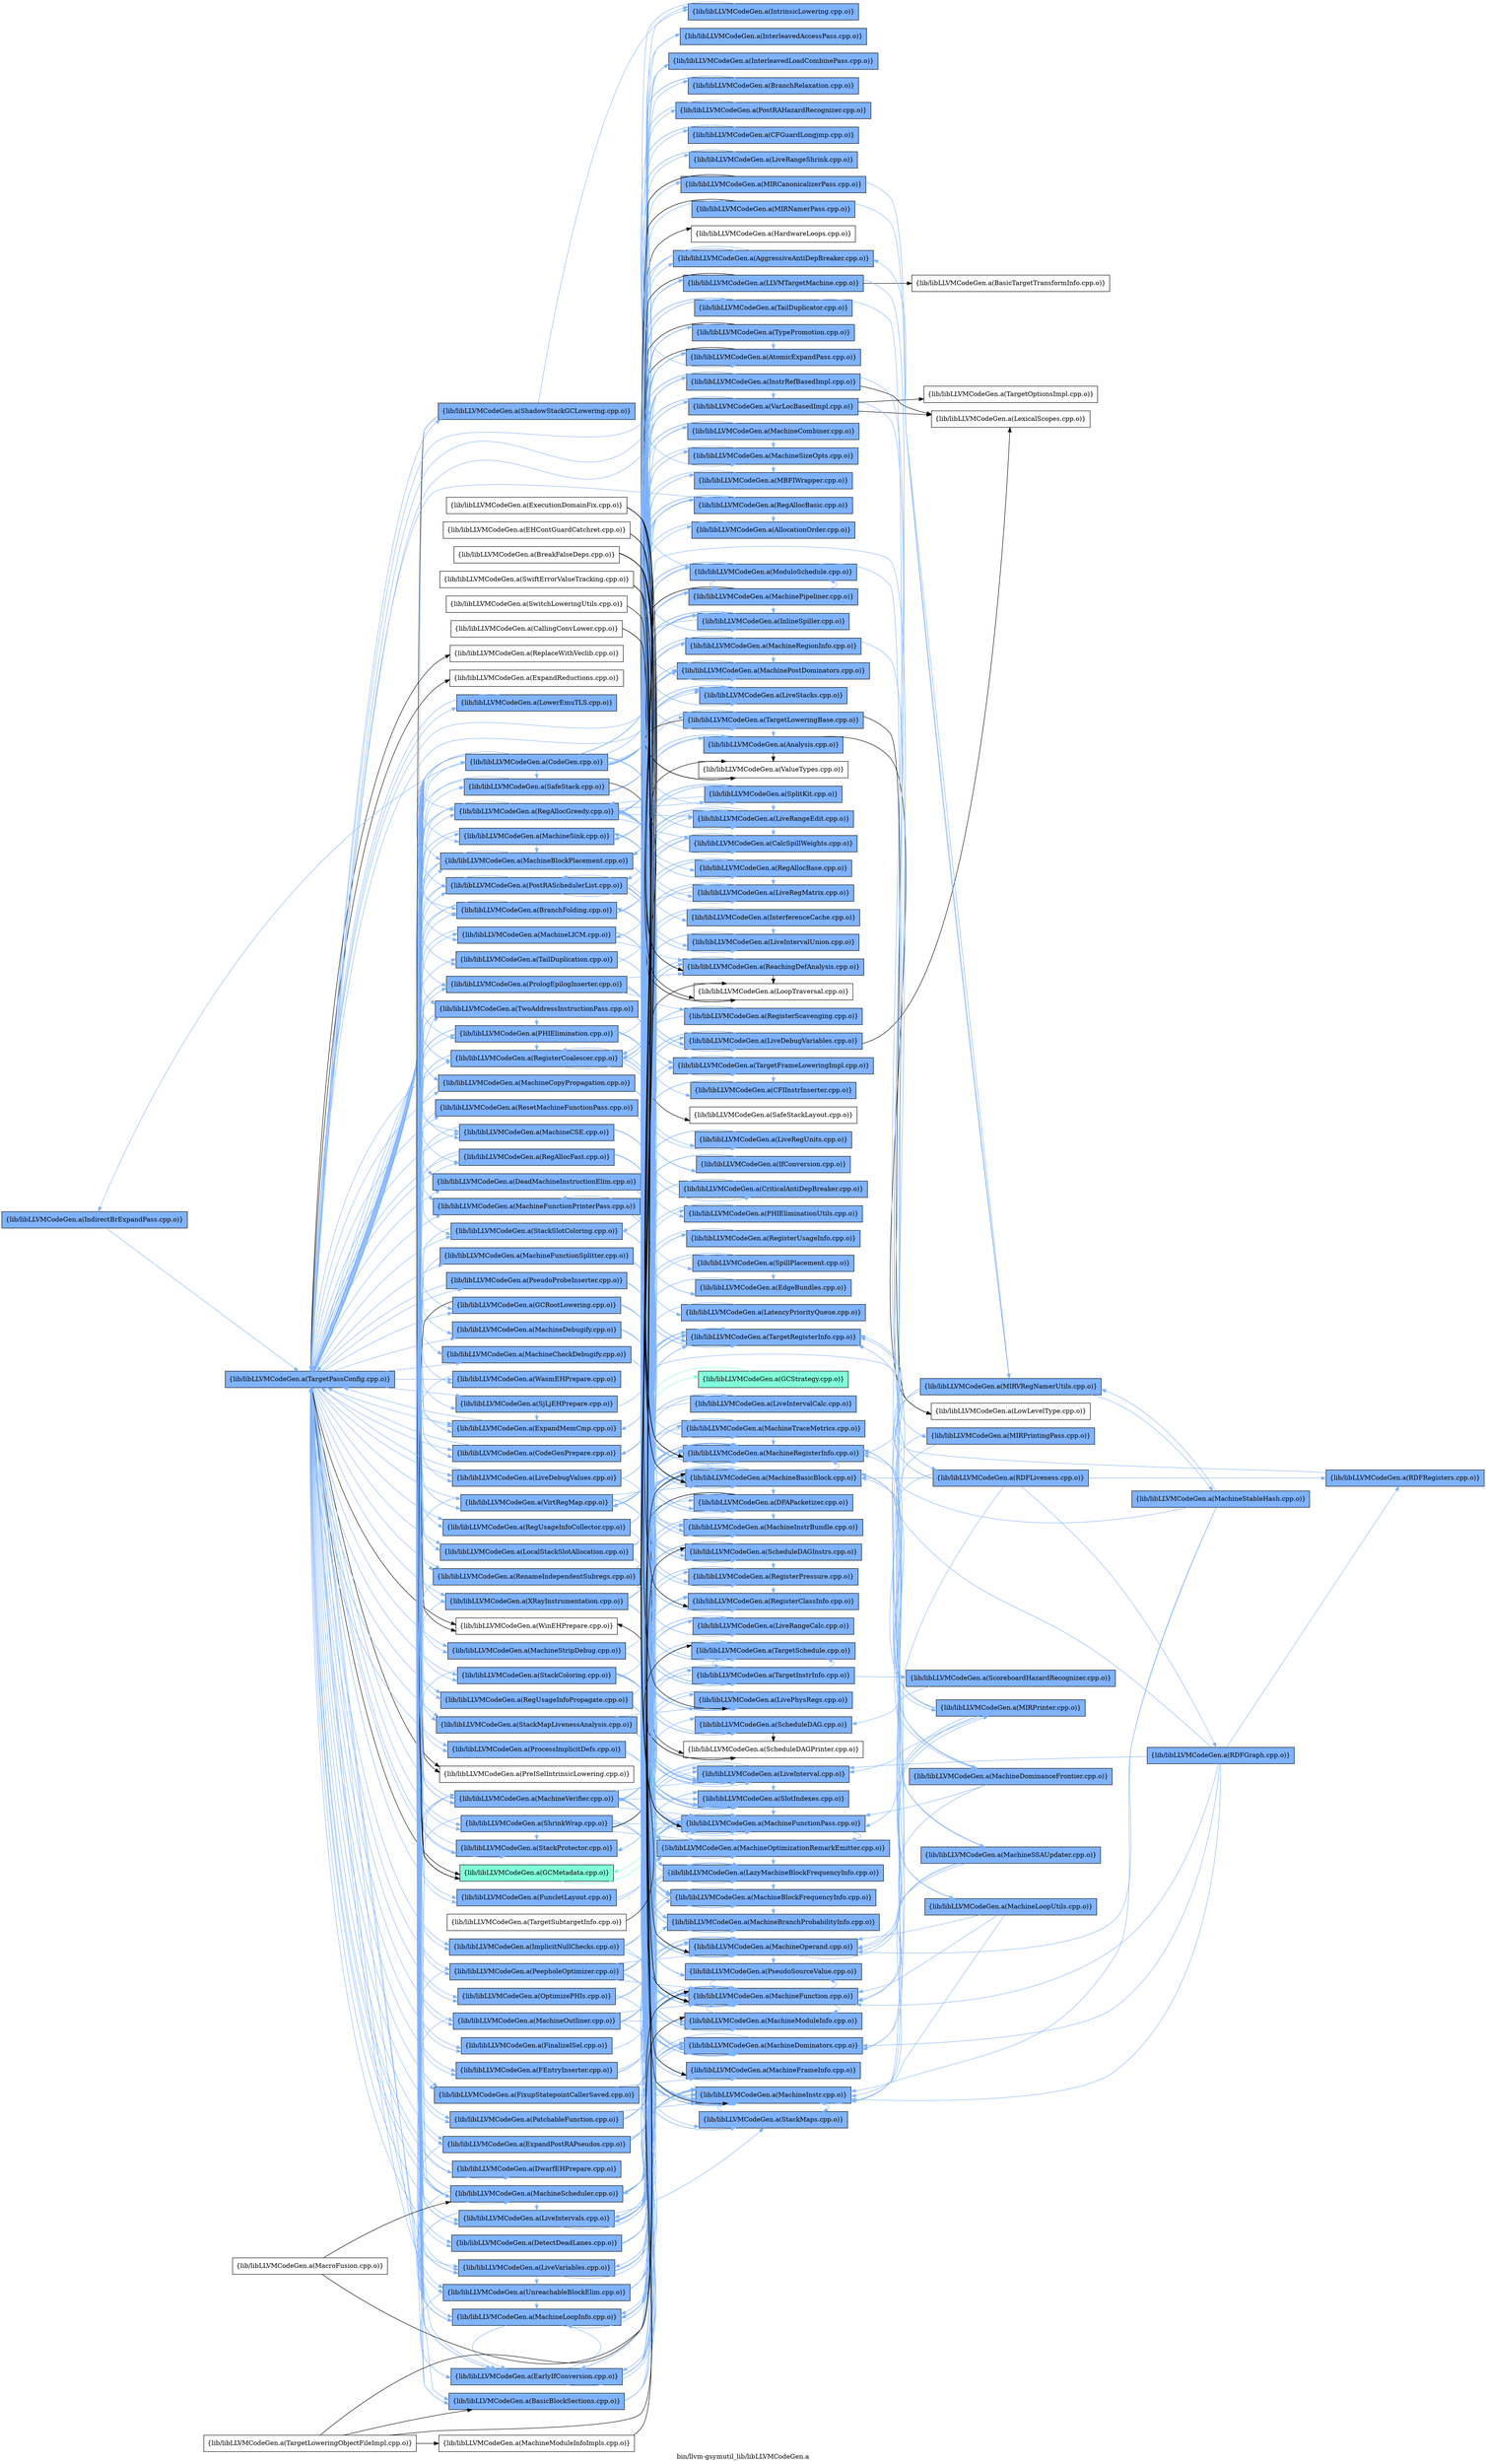 digraph "bin/llvm-gsymutil_lib/libLLVMCodeGen.a" {
	label="bin/llvm-gsymutil_lib/libLLVMCodeGen.a";
	rankdir=LR;
	{ rank=same; Node0x5635a43965c8;  }
	{ rank=same; Node0x5635a439cc98;  }
	{ rank=same; Node0x5635a439d968; Node0x5635a4390da8; Node0x5635a4393288; Node0x5635a439daa8; Node0x5635a4397478; Node0x5635a4398738; Node0x5635a43909e8; Node0x5635a43958a8; Node0x5635a438f408; Node0x5635a438d608; Node0x5635a4395a88; Node0x5635a439b398; Node0x5635a439c018; Node0x5635a439a358; Node0x5635a4391938; Node0x5635a43914d8; Node0x5635a43920b8; Node0x5635a4393d78; Node0x5635a43944f8; Node0x5635a4393558; Node0x5635a4394fe8; Node0x5635a43975b8; Node0x5635a4396ca8; Node0x5635a4398e18; Node0x5635a4399548; Node0x5635a439a448; Node0x5635a439a808; Node0x5635a4399b38; Node0x5635a439b668; Node0x5635a439adf8; Node0x5635a439af88; Node0x5635a439cf68; Node0x5635a439bed8; Node0x5635a438fbd8; Node0x5635a4390358; Node0x5635a4390e48; Node0x5635a4391168; Node0x5635a4392478; Node0x5635a4393328; Node0x5635a43949a8; Node0x5635a4391bb8; Node0x5635a438ffe8; Node0x5635a43903f8; Node0x5635a438ff98; Node0x5635a4391618; Node0x5635a4391208; Node0x5635a4393148; Node0x5635a4394228; Node0x5635a4393b48; Node0x5635a4395038; Node0x5635a43957b8; Node0x5635a43917a8; Node0x5635a4391f78; Node0x5635a43911b8; Node0x5635a4392b58; Node0x5635a4391ed8; Node0x5635a43926f8; Node0x5635a438f458; Node0x5635a438e1e8; Node0x5635a439bd98; Node0x5635a439ac18; Node0x5635a439aee8; Node0x5635a438e238; Node0x5635a438e0f8; Node0x5635a438ced8; Node0x5635a438c348; Node0x5635a438c9d8; Node0x5635a438fa48; Node0x5635a4390128;  }
	{ rank=same; Node0x5635a439dbe8; Node0x5635a439cf18; Node0x5635a439b348; Node0x5635a4397248; Node0x5635a4397978; Node0x5635a439f948; Node0x5635a43964d8; Node0x5635a4397158; Node0x5635a4398508; Node0x5635a439a6c8; Node0x5635a43973d8; Node0x5635a4396bb8; Node0x5635a4390218; Node0x5635a439e3b8; Node0x5635a4399778; Node0x5635a439a3f8; Node0x5635a4395808; Node0x5635a438fea8; Node0x5635a4395da8; Node0x5635a4395768; Node0x5635a438cac8; Node0x5635a4398468; Node0x5635a4398828; Node0x5635a43980f8; Node0x5635a439f218; Node0x5635a438bd08; Node0x5635a438d928; Node0x5635a4394458; Node0x5635a4396f78; Node0x5635a4399598; Node0x5635a4398eb8; Node0x5635a43985f8; Node0x5635a439c248; Node0x5635a43918e8; Node0x5635a4397928; Node0x5635a4393dc8; Node0x5635a438cb18; Node0x5635a439f498; Node0x5635a4390c18; Node0x5635a4392d38; Node0x5635a438f5e8; Node0x5635a4391258; Node0x5635a438c758; Node0x5635a4395858; Node0x5635a439e958; Node0x5635a439f0d8; Node0x5635a439d788; Node0x5635a4395b28; Node0x5635a4395bc8; Node0x5635a4394a98; Node0x5635a43948b8; Node0x5635a43941d8; Node0x5635a4393378; Node0x5635a4393468; Node0x5635a439eae8; Node0x5635a4392608; Node0x5635a4394638; Node0x5635a4394d68; Node0x5635a439ec28; Node0x5635a439e048; Node0x5635a43993b8; Node0x5635a4398878; Node0x5635a4391b68; Node0x5635a4392068; Node0x5635a43931e8; Node0x5635a4393eb8; Node0x5635a4393c88; Node0x5635a4392a68; Node0x5635a4393738; Node0x5635a4391438; Node0x5635a4390e98; Node0x5635a4391fc8; Node0x5635a438ef08; Node0x5635a439e1d8; Node0x5635a439ec78; Node0x5635a438d478; Node0x5635a43946d8; Node0x5635a4390498; Node0x5635a438f818; Node0x5635a4394278; Node0x5635a439e868; Node0x5635a4394c78; Node0x5635a4396c58; Node0x5635a43908f8; Node0x5635a438e4b8;  }
	{ rank=same; Node0x5635a438c618; Node0x5635a439f8f8; Node0x5635a4397388; Node0x5635a4394e58; Node0x5635a43956c8; Node0x5635a43942c8; Node0x5635a43912a8; Node0x5635a439ed18; Node0x5635a43921f8; Node0x5635a438e418; Node0x5635a43906c8; Node0x5635a439ce28;  }

	Node0x5635a43965c8 [shape=record,shape=box,group=2,style=filled,fillcolor="0.600000 0.5 1",label="{lib/libLLVMCodeGen.a(IndirectBrExpandPass.cpp.o)}"];
	Node0x5635a43965c8 -> Node0x5635a439cc98[color="0.600000 0.5 1"];
	Node0x5635a439eae8 [shape=record,shape=box,group=2,style=filled,fillcolor="0.600000 0.5 1",label="{lib/libLLVMCodeGen.a(InterleavedAccessPass.cpp.o)}"];
	Node0x5635a439eae8 -> Node0x5635a439cc98[color="0.600000 0.5 1"];
	Node0x5635a4392608 [shape=record,shape=box,group=2,style=filled,fillcolor="0.600000 0.5 1",label="{lib/libLLVMCodeGen.a(AtomicExpandPass.cpp.o)}"];
	Node0x5635a4392608 -> Node0x5635a439cc98[color="0.600000 0.5 1"];
	Node0x5635a4392608 -> Node0x5635a438d478;
	Node0x5635a43921f8 [shape=record,shape=box,group=0,label="{lib/libLLVMCodeGen.a(BasicTargetTransformInfo.cpp.o)}"];
	Node0x5635a4393878 [shape=record,shape=box,group=0,label="{lib/libLLVMCodeGen.a(BreakFalseDeps.cpp.o)}"];
	Node0x5635a4393878 -> Node0x5635a439c248;
	Node0x5635a4393878 -> Node0x5635a4397158;
	Node0x5635a4393878 -> Node0x5635a4399778;
	Node0x5635a4393878 -> Node0x5635a438c758;
	Node0x5635a4393878 -> Node0x5635a438cac8;
	Node0x5635a4394638 [shape=record,shape=box,group=2,style=filled,fillcolor="0.600000 0.5 1",label="{lib/libLLVMCodeGen.a(CFGuardLongjmp.cpp.o)}"];
	Node0x5635a4394638 -> Node0x5635a43964d8[color="0.600000 0.5 1"];
	Node0x5635a4394638 -> Node0x5635a4397158[color="0.600000 0.5 1"];
	Node0x5635a4394638 -> Node0x5635a4398508[color="0.600000 0.5 1"];
	Node0x5635a4394d68 [shape=record,shape=box,group=2,style=filled,fillcolor="0.600000 0.5 1",label="{lib/libLLVMCodeGen.a(CFIInstrInserter.cpp.o)}"];
	Node0x5635a4394d68 -> Node0x5635a4397248[color="0.600000 0.5 1"];
	Node0x5635a4394d68 -> Node0x5635a43964d8[color="0.600000 0.5 1"];
	Node0x5635a4394d68 -> Node0x5635a4397158[color="0.600000 0.5 1"];
	Node0x5635a4394d68 -> Node0x5635a4398508[color="0.600000 0.5 1"];
	Node0x5635a4390da8 [shape=record,shape=box,group=2,style=filled,fillcolor="0.600000 0.5 1",label="{lib/libLLVMCodeGen.a(EarlyIfConversion.cpp.o)}"];
	Node0x5635a4390da8 -> Node0x5635a4397248[color="0.600000 0.5 1"];
	Node0x5635a4390da8 -> Node0x5635a439e3b8[color="0.600000 0.5 1"];
	Node0x5635a4390da8 -> Node0x5635a439f948[color="0.600000 0.5 1"];
	Node0x5635a4390da8 -> Node0x5635a4397158[color="0.600000 0.5 1"];
	Node0x5635a4390da8 -> Node0x5635a4398508[color="0.600000 0.5 1"];
	Node0x5635a4390da8 -> Node0x5635a4398738[color="0.600000 0.5 1"];
	Node0x5635a4390da8 -> Node0x5635a4399778[color="0.600000 0.5 1"];
	Node0x5635a4390da8 -> Node0x5635a439a3f8[color="0.600000 0.5 1"];
	Node0x5635a4390da8 -> Node0x5635a439a6c8[color="0.600000 0.5 1"];
	Node0x5635a4390da8 -> Node0x5635a4395808[color="0.600000 0.5 1"];
	Node0x5635a4390da8 -> Node0x5635a438fea8[color="0.600000 0.5 1"];
	Node0x5635a4392158 [shape=record,shape=box,group=0,label="{lib/libLLVMCodeGen.a(EHContGuardCatchret.cpp.o)}"];
	Node0x5635a4392158 -> Node0x5635a4397248;
	Node0x5635a4392158 -> Node0x5635a4397158;
	Node0x5635a43928d8 [shape=record,shape=box,group=0,label="{lib/libLLVMCodeGen.a(ExecutionDomainFix.cpp.o)}"];
	Node0x5635a43928d8 -> Node0x5635a4396c58;
	Node0x5635a43928d8 -> Node0x5635a4397158;
	Node0x5635a43928d8 -> Node0x5635a439a6c8;
	Node0x5635a43928d8 -> Node0x5635a438c758;
	Node0x5635a439ec28 [shape=record,shape=box,group=2,style=filled,fillcolor="0.600000 0.5 1",label="{lib/libLLVMCodeGen.a(LiveRangeShrink.cpp.o)}"];
	Node0x5635a439ec28 -> Node0x5635a4397248[color="0.600000 0.5 1"];
	Node0x5635a439ec28 -> Node0x5635a4397158[color="0.600000 0.5 1"];
	Node0x5635a439ec28 -> Node0x5635a4398508[color="0.600000 0.5 1"];
	Node0x5635a439ec28 -> Node0x5635a439a6c8[color="0.600000 0.5 1"];
	Node0x5635a439e1d8 [shape=record,shape=box,group=2,style=filled,fillcolor="0.600000 0.5 1",label="{lib/libLLVMCodeGen.a(LLVMTargetMachine.cpp.o)}"];
	Node0x5635a439e1d8 -> Node0x5635a43921f8;
	Node0x5635a439e1d8 -> Node0x5635a43993b8[color="0.600000 0.5 1"];
	Node0x5635a439e1d8 -> Node0x5635a438e418[color="0.600000 0.5 1"];
	Node0x5635a439e1d8 -> Node0x5635a439ec78[color="0.600000 0.5 1"];
	Node0x5635a439e1d8 -> Node0x5635a439cc98[color="0.600000 0.5 1"];
	Node0x5635a439e1d8 -> Node0x5635a438d478;
	Node0x5635a4397248 [shape=record,shape=box,group=2,style=filled,fillcolor="0.600000 0.5 1",label="{lib/libLLVMCodeGen.a(MachineBasicBlock.cpp.o)}"];
	Node0x5635a4397248 -> Node0x5635a439d968[color="0.600000 0.5 1"];
	Node0x5635a4397248 -> Node0x5635a439dbe8[color="0.600000 0.5 1"];
	Node0x5635a4397248 -> Node0x5635a439c248[color="0.600000 0.5 1"];
	Node0x5635a4397248 -> Node0x5635a4395768[color="0.600000 0.5 1"];
	Node0x5635a4397248 -> Node0x5635a439daa8[color="0.600000 0.5 1"];
	Node0x5635a4397248 -> Node0x5635a439f948[color="0.600000 0.5 1"];
	Node0x5635a4397248 -> Node0x5635a43964d8[color="0.600000 0.5 1"];
	Node0x5635a4397248 -> Node0x5635a4397928[color="0.600000 0.5 1"];
	Node0x5635a4397248 -> Node0x5635a4398508[color="0.600000 0.5 1"];
	Node0x5635a4397248 -> Node0x5635a4398738[color="0.600000 0.5 1"];
	Node0x5635a4397248 -> Node0x5635a439a6c8[color="0.600000 0.5 1"];
	Node0x5635a4397248 -> Node0x5635a43973d8[color="0.600000 0.5 1"];
	Node0x5635a4397248 -> Node0x5635a4390218[color="0.600000 0.5 1"];
	Node0x5635a439e048 [shape=record,shape=box,group=2,style=filled,fillcolor="0.600000 0.5 1",label="{lib/libLLVMCodeGen.a(MachineCombiner.cpp.o)}"];
	Node0x5635a439e048 -> Node0x5635a439f498[color="0.600000 0.5 1"];
	Node0x5635a439e048 -> Node0x5635a4397248[color="0.600000 0.5 1"];
	Node0x5635a439e048 -> Node0x5635a439f948[color="0.600000 0.5 1"];
	Node0x5635a439e048 -> Node0x5635a43964d8[color="0.600000 0.5 1"];
	Node0x5635a439e048 -> Node0x5635a4397158[color="0.600000 0.5 1"];
	Node0x5635a439e048 -> Node0x5635a4398508[color="0.600000 0.5 1"];
	Node0x5635a439e048 -> Node0x5635a4398738[color="0.600000 0.5 1"];
	Node0x5635a439e048 -> Node0x5635a439a6c8[color="0.600000 0.5 1"];
	Node0x5635a439e048 -> Node0x5635a4393dc8[color="0.600000 0.5 1"];
	Node0x5635a439e048 -> Node0x5635a4395808[color="0.600000 0.5 1"];
	Node0x5635a439e048 -> Node0x5635a438cac8[color="0.600000 0.5 1"];
	Node0x5635a439e048 -> Node0x5635a438fea8[color="0.600000 0.5 1"];
	Node0x5635a43964d8 [shape=record,shape=box,group=2,style=filled,fillcolor="0.600000 0.5 1",label="{lib/libLLVMCodeGen.a(MachineFunction.cpp.o)}"];
	Node0x5635a43964d8 -> Node0x5635a4397248[color="0.600000 0.5 1"];
	Node0x5635a43964d8 -> Node0x5635a439f218[color="0.600000 0.5 1"];
	Node0x5635a43964d8 -> Node0x5635a4398508[color="0.600000 0.5 1"];
	Node0x5635a43964d8 -> Node0x5635a43993b8[color="0.600000 0.5 1"];
	Node0x5635a43964d8 -> Node0x5635a4399778[color="0.600000 0.5 1"];
	Node0x5635a43964d8 -> Node0x5635a439a6c8[color="0.600000 0.5 1"];
	Node0x5635a43964d8 -> Node0x5635a438f5e8[color="0.600000 0.5 1"];
	Node0x5635a43964d8 -> Node0x5635a4390218[color="0.600000 0.5 1"];
	Node0x5635a43964d8 -> Node0x5635a438c9d8;
	Node0x5635a4397158 [shape=record,shape=box,group=2,style=filled,fillcolor="0.600000 0.5 1",label="{lib/libLLVMCodeGen.a(MachineFunctionPass.cpp.o)}"];
	Node0x5635a4397158 -> Node0x5635a4397478[color="0.600000 0.5 1"];
	Node0x5635a4397158 -> Node0x5635a43993b8[color="0.600000 0.5 1"];
	Node0x5635a4397158 -> Node0x5635a439a3f8[color="0.600000 0.5 1"];
	Node0x5635a4398508 [shape=record,shape=box,group=2,style=filled,fillcolor="0.600000 0.5 1",label="{lib/libLLVMCodeGen.a(MachineInstr.cpp.o)}"];
	Node0x5635a4398508 -> Node0x5635a4397248[color="0.600000 0.5 1"];
	Node0x5635a4398508 -> Node0x5635a43964d8[color="0.600000 0.5 1"];
	Node0x5635a4398508 -> Node0x5635a4399778[color="0.600000 0.5 1"];
	Node0x5635a4398508 -> Node0x5635a439a6c8[color="0.600000 0.5 1"];
	Node0x5635a4398508 -> Node0x5635a4396bb8[color="0.600000 0.5 1"];
	Node0x5635a4398508 -> Node0x5635a4390218[color="0.600000 0.5 1"];
	Node0x5635a43909e8 [shape=record,shape=box,group=2,style=filled,fillcolor="0.600000 0.5 1",label="{lib/libLLVMCodeGen.a(MachineScheduler.cpp.o)}"];
	Node0x5635a43909e8 -> Node0x5635a439d968[color="0.600000 0.5 1"];
	Node0x5635a43909e8 -> Node0x5635a439dbe8[color="0.600000 0.5 1"];
	Node0x5635a43909e8 -> Node0x5635a4395768[color="0.600000 0.5 1"];
	Node0x5635a43909e8 -> Node0x5635a4397248[color="0.600000 0.5 1"];
	Node0x5635a43909e8 -> Node0x5635a439f948[color="0.600000 0.5 1"];
	Node0x5635a43909e8 -> Node0x5635a43964d8[color="0.600000 0.5 1"];
	Node0x5635a43909e8 -> Node0x5635a4397158[color="0.600000 0.5 1"];
	Node0x5635a43909e8 -> Node0x5635a4398508[color="0.600000 0.5 1"];
	Node0x5635a43909e8 -> Node0x5635a4398738[color="0.600000 0.5 1"];
	Node0x5635a43909e8 -> Node0x5635a43958a8[color="0.600000 0.5 1"];
	Node0x5635a43909e8 -> Node0x5635a438cac8[color="0.600000 0.5 1"];
	Node0x5635a43909e8 -> Node0x5635a4398468[color="0.600000 0.5 1"];
	Node0x5635a43909e8 -> Node0x5635a4398828[color="0.600000 0.5 1"];
	Node0x5635a43909e8 -> Node0x5635a43980f8[color="0.600000 0.5 1"];
	Node0x5635a43909e8 -> Node0x5635a43973d8[color="0.600000 0.5 1"];
	Node0x5635a43909e8 -> Node0x5635a439cc98[color="0.600000 0.5 1"];
	Node0x5635a43909e8 -> Node0x5635a438fea8[color="0.600000 0.5 1"];
	Node0x5635a438f408 [shape=record,shape=box,group=2,style=filled,fillcolor="0.600000 0.5 1",label="{lib/libLLVMCodeGen.a(PseudoProbeInserter.cpp.o)}"];
	Node0x5635a438f408 -> Node0x5635a4397248[color="0.600000 0.5 1"];
	Node0x5635a438f408 -> Node0x5635a43964d8[color="0.600000 0.5 1"];
	Node0x5635a438f408 -> Node0x5635a4397158[color="0.600000 0.5 1"];
	Node0x5635a438f408 -> Node0x5635a4398508[color="0.600000 0.5 1"];
	Node0x5635a438f408 -> Node0x5635a439cc98[color="0.600000 0.5 1"];
	Node0x5635a438c758 [shape=record,shape=box,group=2,style=filled,fillcolor="0.600000 0.5 1",label="{lib/libLLVMCodeGen.a(ReachingDefAnalysis.cpp.o)}"];
	Node0x5635a438c758 -> Node0x5635a439c248[color="0.600000 0.5 1"];
	Node0x5635a438c758 -> Node0x5635a4396c58;
	Node0x5635a438c758 -> Node0x5635a4397248[color="0.600000 0.5 1"];
	Node0x5635a438c758 -> Node0x5635a4397158[color="0.600000 0.5 1"];
	Node0x5635a438c758 -> Node0x5635a4398508[color="0.600000 0.5 1"];
	Node0x5635a43946d8 [shape=record,shape=box,group=2,style=filled,fillcolor="0.600000 0.5 1",label="{lib/libLLVMCodeGen.a(TargetFrameLoweringImpl.cpp.o)}"];
	Node0x5635a43946d8 -> Node0x5635a4394d68[color="0.600000 0.5 1"];
	Node0x5635a43946d8 -> Node0x5635a439f218[color="0.600000 0.5 1"];
	Node0x5635a43946d8 -> Node0x5635a439a6c8[color="0.600000 0.5 1"];
	Node0x5635a4394458 [shape=record,shape=box,group=2,style=filled,fillcolor="0.600000 0.5 1",label="{lib/libLLVMCodeGen.a(TargetInstrInfo.cpp.o)}"];
	Node0x5635a4394458 -> Node0x5635a4397248[color="0.600000 0.5 1"];
	Node0x5635a4394458 -> Node0x5635a43964d8[color="0.600000 0.5 1"];
	Node0x5635a4394458 -> Node0x5635a4398508[color="0.600000 0.5 1"];
	Node0x5635a4394458 -> Node0x5635a4399778[color="0.600000 0.5 1"];
	Node0x5635a4394458 -> Node0x5635a439a6c8[color="0.600000 0.5 1"];
	Node0x5635a4394458 -> Node0x5635a4398828[color="0.600000 0.5 1"];
	Node0x5635a4394458 -> Node0x5635a4396bb8[color="0.600000 0.5 1"];
	Node0x5635a4394458 -> Node0x5635a439f8f8[color="0.600000 0.5 1"];
	Node0x5635a4394458 -> Node0x5635a438fea8[color="0.600000 0.5 1"];
	Node0x5635a439ec78 [shape=record,shape=box,group=2,style=filled,fillcolor="0.600000 0.5 1",label="{lib/libLLVMCodeGen.a(TargetLoweringBase.cpp.o)}"];
	Node0x5635a439ec78 -> Node0x5635a43918e8[color="0.600000 0.5 1"];
	Node0x5635a439ec78 -> Node0x5635a4397388;
	Node0x5635a439ec78 -> Node0x5635a4397248[color="0.600000 0.5 1"];
	Node0x5635a439ec78 -> Node0x5635a43964d8[color="0.600000 0.5 1"];
	Node0x5635a439ec78 -> Node0x5635a4398508[color="0.600000 0.5 1"];
	Node0x5635a439ec78 -> Node0x5635a4399778[color="0.600000 0.5 1"];
	Node0x5635a439ec78 -> Node0x5635a439a6c8[color="0.600000 0.5 1"];
	Node0x5635a439ec78 -> Node0x5635a438d478;
	Node0x5635a439ea48 [shape=record,shape=box,group=0,label="{lib/libLLVMCodeGen.a(TargetLoweringObjectFileImpl.cpp.o)}"];
	Node0x5635a439ea48 -> Node0x5635a4397248;
	Node0x5635a439ea48 -> Node0x5635a43964d8;
	Node0x5635a439ea48 -> Node0x5635a439b3e8;
	Node0x5635a439ea48 -> Node0x5635a439b398;
	Node0x5635a439cc98 [shape=record,shape=box,group=2,style=filled,fillcolor="0.600000 0.5 1",label="{lib/libLLVMCodeGen.a(TargetPassConfig.cpp.o)}"];
	Node0x5635a439cc98 -> Node0x5635a439d968[color="0.600000 0.5 1"];
	Node0x5635a439cc98 -> Node0x5635a4390da8[color="0.600000 0.5 1"];
	Node0x5635a439cc98 -> Node0x5635a4393288;
	Node0x5635a439cc98 -> Node0x5635a439daa8[color="0.600000 0.5 1"];
	Node0x5635a439cc98 -> Node0x5635a4397478[color="0.600000 0.5 1"];
	Node0x5635a439cc98 -> Node0x5635a4398738[color="0.600000 0.5 1"];
	Node0x5635a439cc98 -> Node0x5635a43909e8[color="0.600000 0.5 1"];
	Node0x5635a439cc98 -> Node0x5635a43958a8[color="0.600000 0.5 1"];
	Node0x5635a439cc98 -> Node0x5635a438f408[color="0.600000 0.5 1"];
	Node0x5635a439cc98 -> Node0x5635a438d608[color="0.600000 0.5 1"];
	Node0x5635a439cc98 -> Node0x5635a4395a88[color="0.600000 0.5 1"];
	Node0x5635a439cc98 -> Node0x5635a439b398[color="0.600000 0.5 1"];
	Node0x5635a439cc98 -> Node0x5635a439c018[color="0.600000 0.5 1"];
	Node0x5635a439cc98 -> Node0x5635a439a358[color="0.600000 0.5 1"];
	Node0x5635a439cc98 -> Node0x5635a4391938[color="0.600000 0.5 1"];
	Node0x5635a439cc98 -> Node0x5635a43914d8[color="0.600000 0.5 1"];
	Node0x5635a439cc98 -> Node0x5635a43920b8[color="0.600000 0.5 1"];
	Node0x5635a439cc98 -> Node0x5635a4393d78[color="0.600000 0.5 1"];
	Node0x5635a439cc98 -> Node0x5635a43944f8[color="0.600000 0.5 1"];
	Node0x5635a439cc98 -> Node0x5635a4393558[color="0.600000 0.5 1"];
	Node0x5635a439cc98 -> Node0x5635a4394fe8[color="0.600000 0.5 1"];
	Node0x5635a439cc98 -> Node0x5635a43975b8[color="0.600000 0.5 1"];
	Node0x5635a439cc98 -> Node0x5635a4396ca8[color="0.600000 0.5 1"];
	Node0x5635a439cc98 -> Node0x5635a4398e18[color="0.600000 0.5 1"];
	Node0x5635a439cc98 -> Node0x5635a4399548[color="0.600000 0.5 1"];
	Node0x5635a439cc98 -> Node0x5635a439a448[color="0.600000 0.5 1"];
	Node0x5635a439cc98 -> Node0x5635a439a808[color="0.600000 0.5 1"];
	Node0x5635a439cc98 -> Node0x5635a4399b38[color="0.600000 0.5 1"];
	Node0x5635a439cc98 -> Node0x5635a439b668[color="0.600000 0.5 1"];
	Node0x5635a439cc98 -> Node0x5635a439adf8[color="0.600000 0.5 1"];
	Node0x5635a439cc98 -> Node0x5635a439af88[color="0.600000 0.5 1"];
	Node0x5635a439cc98 -> Node0x5635a439cf68[color="0.600000 0.5 1"];
	Node0x5635a439cc98 -> Node0x5635a439bed8[color="0.600000 0.5 1"];
	Node0x5635a439cc98 -> Node0x5635a438fbd8[color="0.600000 0.5 1"];
	Node0x5635a439cc98 -> Node0x5635a4390358[color="0.600000 0.5 1"];
	Node0x5635a439cc98 -> Node0x5635a4390e48[color="0.600000 0.5 1"];
	Node0x5635a439cc98 -> Node0x5635a4391168[color="0.600000 0.5 1"];
	Node0x5635a439cc98 -> Node0x5635a4392478[color="0.600000 0.5 1"];
	Node0x5635a439cc98 -> Node0x5635a4393328[color="0.600000 0.5 1"];
	Node0x5635a439cc98 -> Node0x5635a43949a8[color="0.600000 0.5 1"];
	Node0x5635a439cc98 -> Node0x5635a4391bb8[color="0.600000 0.5 1"];
	Node0x5635a439cc98 -> Node0x5635a438ffe8[color="0.600000 0.5 1"];
	Node0x5635a439cc98 -> Node0x5635a43903f8[color="0.600000 0.5 1"];
	Node0x5635a439cc98 -> Node0x5635a438ff98[color="0.600000 0.5 1"];
	Node0x5635a439cc98 -> Node0x5635a4391618[color="0.600000 0.5 1"];
	Node0x5635a439cc98 -> Node0x5635a4391208;
	Node0x5635a439cc98 -> Node0x5635a4393148[color="0.600000 0.5 1"];
	Node0x5635a439cc98 -> Node0x5635a4394228[color="0.600000 0.5 1"];
	Node0x5635a439cc98 -> Node0x5635a4393b48[color="0.600000 0.5 1"];
	Node0x5635a439cc98 -> Node0x5635a4395038[color="0.600000 0.5 1"];
	Node0x5635a439cc98 -> Node0x5635a43957b8[color="0.600000 0.5 1"];
	Node0x5635a439cc98 -> Node0x5635a43917a8[color="0.600000 0.5 1"];
	Node0x5635a439cc98 -> Node0x5635a4391f78[color="0.600000 0.5 1"];
	Node0x5635a439cc98 -> Node0x5635a43911b8[color="0.600000 0.5 1"];
	Node0x5635a439cc98 -> Node0x5635a4392b58[color="0.600000 0.5 1"];
	Node0x5635a439cc98 -> Node0x5635a4391ed8[color="0.600000 0.5 1"];
	Node0x5635a439cc98 -> Node0x5635a43926f8[color="0.600000 0.5 1"];
	Node0x5635a439cc98 -> Node0x5635a438f458;
	Node0x5635a439cc98 -> Node0x5635a438e1e8;
	Node0x5635a439cc98 -> Node0x5635a439bd98[color="0.600000 0.5 1"];
	Node0x5635a439cc98 -> Node0x5635a439ac18[color="0.600000 0.5 1"];
	Node0x5635a439cc98 -> Node0x5635a439aee8[color="0.600000 0.5 1"];
	Node0x5635a439cc98 -> Node0x5635a438e238[color="0.600000 0.5 1"];
	Node0x5635a439cc98 -> Node0x5635a438e0f8[color="0.600000 0.5 1"];
	Node0x5635a439cc98 -> Node0x5635a438ced8[color="0.600000 0.5 1"];
	Node0x5635a439cc98 -> Node0x5635a438c348[color="0.600000 0.5 1"];
	Node0x5635a439cc98 -> Node0x5635a438c9d8;
	Node0x5635a439cc98 -> Node0x5635a438fa48[color="0.600000 0.5 1"];
	Node0x5635a439cc98 -> Node0x5635a4390128[color="0.600000 0.5 1"];
	Node0x5635a4390218 [shape=record,shape=box,group=2,style=filled,fillcolor="0.600000 0.5 1",label="{lib/libLLVMCodeGen.a(TargetRegisterInfo.cpp.o)}"];
	Node0x5635a4390218 -> Node0x5635a439a6c8[color="0.600000 0.5 1"];
	Node0x5635a4390218 -> Node0x5635a4394458[color="0.600000 0.5 1"];
	Node0x5635a438f2c8 [shape=record,shape=box,group=0,label="{lib/libLLVMCodeGen.a(TargetSubtargetInfo.cpp.o)}"];
	Node0x5635a438f2c8 -> Node0x5635a438fea8;
	Node0x5635a438d478 [shape=record,shape=box,group=0,label="{lib/libLLVMCodeGen.a(ValueTypes.cpp.o)}"];
	Node0x5635a43993b8 [shape=record,shape=box,group=2,style=filled,fillcolor="0.600000 0.5 1",label="{lib/libLLVMCodeGen.a(MachineModuleInfo.cpp.o)}"];
	Node0x5635a43993b8 -> Node0x5635a43964d8[color="0.600000 0.5 1"];
	Node0x5635a439e958 [shape=record,shape=box,group=2,style=filled,fillcolor="0.600000 0.5 1",label="{lib/libLLVMCodeGen.a(LiveRegMatrix.cpp.o)}"];
	Node0x5635a439e958 -> Node0x5635a439d968[color="0.600000 0.5 1"];
	Node0x5635a439e958 -> Node0x5635a439dbe8[color="0.600000 0.5 1"];
	Node0x5635a439e958 -> Node0x5635a439f0d8[color="0.600000 0.5 1"];
	Node0x5635a439e958 -> Node0x5635a4397158[color="0.600000 0.5 1"];
	Node0x5635a439e958 -> Node0x5635a438ced8[color="0.600000 0.5 1"];
	Node0x5635a4399778 [shape=record,shape=box,group=2,style=filled,fillcolor="0.600000 0.5 1",label="{lib/libLLVMCodeGen.a(MachineOperand.cpp.o)}"];
	Node0x5635a4399778 -> Node0x5635a4397248[color="0.600000 0.5 1"];
	Node0x5635a4399778 -> Node0x5635a43964d8[color="0.600000 0.5 1"];
	Node0x5635a4399778 -> Node0x5635a439a6c8[color="0.600000 0.5 1"];
	Node0x5635a4399778 -> Node0x5635a438c618[color="0.600000 0.5 1"];
	Node0x5635a4399778 -> Node0x5635a438f5e8[color="0.600000 0.5 1"];
	Node0x5635a4399778 -> Node0x5635a4390218[color="0.600000 0.5 1"];
	Node0x5635a439a6c8 [shape=record,shape=box,group=2,style=filled,fillcolor="0.600000 0.5 1",label="{lib/libLLVMCodeGen.a(MachineRegisterInfo.cpp.o)}"];
	Node0x5635a439a6c8 -> Node0x5635a4397248[color="0.600000 0.5 1"];
	Node0x5635a439a6c8 -> Node0x5635a43964d8[color="0.600000 0.5 1"];
	Node0x5635a439a6c8 -> Node0x5635a4398508[color="0.600000 0.5 1"];
	Node0x5635a439a6c8 -> Node0x5635a4399778[color="0.600000 0.5 1"];
	Node0x5635a439a6c8 -> Node0x5635a4390218[color="0.600000 0.5 1"];
	Node0x5635a439e868 [shape=record,shape=box,group=2,style=filled,fillcolor="0.600000 0.5 1",label="{lib/libLLVMCodeGen.a(IntrinsicLowering.cpp.o)}"];
	Node0x5635a439e868 -> Node0x5635a4392608[color="0.600000 0.5 1"];
	Node0x5635a4393ff8 [shape=record,shape=box,group=0,label="{lib/libLLVMCodeGen.a(CallingConvLower.cpp.o)}"];
	Node0x5635a4393ff8 -> Node0x5635a439f218;
	Node0x5635a4393ff8 -> Node0x5635a43964d8;
	Node0x5635a439f218 [shape=record,shape=box,group=2,style=filled,fillcolor="0.600000 0.5 1",label="{lib/libLLVMCodeGen.a(MachineFrameInfo.cpp.o)}"];
	Node0x5635a439f218 -> Node0x5635a439a6c8[color="0.600000 0.5 1"];
	Node0x5635a439c248 [shape=record,shape=box,group=2,style=filled,fillcolor="0.600000 0.5 1",label="{lib/libLLVMCodeGen.a(LivePhysRegs.cpp.o)}"];
	Node0x5635a439c248 -> Node0x5635a4397248[color="0.600000 0.5 1"];
	Node0x5635a439c248 -> Node0x5635a4398508[color="0.600000 0.5 1"];
	Node0x5635a439c248 -> Node0x5635a439a6c8[color="0.600000 0.5 1"];
	Node0x5635a439c248 -> Node0x5635a4390218[color="0.600000 0.5 1"];
	Node0x5635a439daa8 [shape=record,shape=box,group=2,style=filled,fillcolor="0.600000 0.5 1",label="{lib/libLLVMCodeGen.a(LiveVariables.cpp.o)}"];
	Node0x5635a439daa8 -> Node0x5635a4395768[color="0.600000 0.5 1"];
	Node0x5635a439daa8 -> Node0x5635a4397248[color="0.600000 0.5 1"];
	Node0x5635a439daa8 -> Node0x5635a4397158[color="0.600000 0.5 1"];
	Node0x5635a439daa8 -> Node0x5635a4398508[color="0.600000 0.5 1"];
	Node0x5635a439daa8 -> Node0x5635a439a6c8[color="0.600000 0.5 1"];
	Node0x5635a439daa8 -> Node0x5635a438e0f8[color="0.600000 0.5 1"];
	Node0x5635a439f948 [shape=record,shape=box,group=2,style=filled,fillcolor="0.600000 0.5 1",label="{lib/libLLVMCodeGen.a(MachineDominators.cpp.o)}"];
	Node0x5635a439f948 -> Node0x5635a439f498[color="0.600000 0.5 1"];
	Node0x5635a439f948 -> Node0x5635a4390da8[color="0.600000 0.5 1"];
	Node0x5635a439f948 -> Node0x5635a4397248[color="0.600000 0.5 1"];
	Node0x5635a439f948 -> Node0x5635a4397158[color="0.600000 0.5 1"];
	Node0x5635a439ce28 [shape=record,shape=box,group=0,label="{lib/libLLVMCodeGen.a(TargetOptionsImpl.cpp.o)}"];
	Node0x5635a43918e8 [shape=record,shape=box,group=2,style=filled,fillcolor="0.600000 0.5 1",label="{lib/libLLVMCodeGen.a(Analysis.cpp.o)}"];
	Node0x5635a43918e8 -> Node0x5635a4397388;
	Node0x5635a43918e8 -> Node0x5635a4397248[color="0.600000 0.5 1"];
	Node0x5635a43918e8 -> Node0x5635a4398508[color="0.600000 0.5 1"];
	Node0x5635a43918e8 -> Node0x5635a438d478;
	Node0x5635a4397388 [shape=record,shape=box,group=0,label="{lib/libLLVMCodeGen.a(LowLevelType.cpp.o)}"];
	Node0x5635a438e828 [shape=record,shape=box,group=0,label="{lib/libLLVMCodeGen.a(MacroFusion.cpp.o)}"];
	Node0x5635a438e828 -> Node0x5635a43909e8;
	Node0x5635a438e828 -> Node0x5635a43980f8;
	Node0x5635a4398738 [shape=record,shape=box,group=2,style=filled,fillcolor="0.600000 0.5 1",label="{lib/libLLVMCodeGen.a(MachineLoopInfo.cpp.o)}"];
	Node0x5635a4398738 -> Node0x5635a4390da8[color="0.600000 0.5 1"];
	Node0x5635a4398738 -> Node0x5635a4397248[color="0.600000 0.5 1"];
	Node0x5635a4398738 -> Node0x5635a439f948[color="0.600000 0.5 1"];
	Node0x5635a4398738 -> Node0x5635a4397158[color="0.600000 0.5 1"];
	Node0x5635a4398738 -> Node0x5635a4398508[color="0.600000 0.5 1"];
	Node0x5635a4398738 -> Node0x5635a439a6c8[color="0.600000 0.5 1"];
	Node0x5635a4391258 [shape=record,shape=box,group=2,style=filled,fillcolor="0.600000 0.5 1",label="{lib/libLLVMCodeGen.a(EdgeBundles.cpp.o)}"];
	Node0x5635a4391258 -> Node0x5635a4397248[color="0.600000 0.5 1"];
	Node0x5635a4391258 -> Node0x5635a4397158[color="0.600000 0.5 1"];
	Node0x5635a439ed18 [shape=record,shape=box,group=2,style=filled,fillcolor="0.600000 0.5 1",label="{lib/libLLVMCodeGen.a(MachineDominanceFrontier.cpp.o)}"];
	Node0x5635a439ed18 -> Node0x5635a4397248[color="0.600000 0.5 1"];
	Node0x5635a439ed18 -> Node0x5635a439f948[color="0.600000 0.5 1"];
	Node0x5635a439ed18 -> Node0x5635a4397158[color="0.600000 0.5 1"];
	Node0x5635a4390308 [shape=record,shape=box,group=2,style=filled,fillcolor="0.600000 0.5 1",label="{lib/libLLVMCodeGen.a(RDFGraph.cpp.o)}"];
	Node0x5635a4390308 -> Node0x5635a439dbe8[color="0.600000 0.5 1"];
	Node0x5635a4390308 -> Node0x5635a4397248[color="0.600000 0.5 1"];
	Node0x5635a4390308 -> Node0x5635a439f948[color="0.600000 0.5 1"];
	Node0x5635a4390308 -> Node0x5635a43964d8[color="0.600000 0.5 1"];
	Node0x5635a4390308 -> Node0x5635a4398508[color="0.600000 0.5 1"];
	Node0x5635a4390308 -> Node0x5635a438bb28[color="0.600000 0.5 1"];
	Node0x5635a43906c8 [shape=record,shape=box,group=2,style=filled,fillcolor="0.600000 0.5 1",label="{lib/libLLVMCodeGen.a(RDFLiveness.cpp.o)}"];
	Node0x5635a43906c8 -> Node0x5635a4397248[color="0.600000 0.5 1"];
	Node0x5635a43906c8 -> Node0x5635a439ed18[color="0.600000 0.5 1"];
	Node0x5635a43906c8 -> Node0x5635a439f948[color="0.600000 0.5 1"];
	Node0x5635a43906c8 -> Node0x5635a43958a8[color="0.600000 0.5 1"];
	Node0x5635a43906c8 -> Node0x5635a4390308[color="0.600000 0.5 1"];
	Node0x5635a43906c8 -> Node0x5635a438bb28[color="0.600000 0.5 1"];
	Node0x5635a43906c8 -> Node0x5635a4390218[color="0.600000 0.5 1"];
	Node0x5635a438bb28 [shape=record,shape=box,group=2,style=filled,fillcolor="0.600000 0.5 1",label="{lib/libLLVMCodeGen.a(RDFRegisters.cpp.o)}"];
	Node0x5635a438bb28 -> Node0x5635a4390218[color="0.600000 0.5 1"];
	Node0x5635a439d968 [shape=record,shape=box,group=2,style=filled,fillcolor="0.600000 0.5 1",label="{lib/libLLVMCodeGen.a(LiveIntervals.cpp.o)}"];
	Node0x5635a439d968 -> Node0x5635a439dbe8[color="0.600000 0.5 1"];
	Node0x5635a439d968 -> Node0x5635a439cf18[color="0.600000 0.5 1"];
	Node0x5635a439d968 -> Node0x5635a439b348[color="0.600000 0.5 1"];
	Node0x5635a439d968 -> Node0x5635a439daa8[color="0.600000 0.5 1"];
	Node0x5635a439d968 -> Node0x5635a4397248[color="0.600000 0.5 1"];
	Node0x5635a439d968 -> Node0x5635a4397978[color="0.600000 0.5 1"];
	Node0x5635a439d968 -> Node0x5635a439f948[color="0.600000 0.5 1"];
	Node0x5635a439d968 -> Node0x5635a43964d8[color="0.600000 0.5 1"];
	Node0x5635a439d968 -> Node0x5635a4397158[color="0.600000 0.5 1"];
	Node0x5635a439d968 -> Node0x5635a4398508[color="0.600000 0.5 1"];
	Node0x5635a439d968 -> Node0x5635a4398738[color="0.600000 0.5 1"];
	Node0x5635a439d968 -> Node0x5635a439a6c8[color="0.600000 0.5 1"];
	Node0x5635a439d968 -> Node0x5635a43973d8[color="0.600000 0.5 1"];
	Node0x5635a439d968 -> Node0x5635a4396bb8[color="0.600000 0.5 1"];
	Node0x5635a439d968 -> Node0x5635a4390218[color="0.600000 0.5 1"];
	Node0x5635a43973d8 [shape=record,shape=box,group=2,style=filled,fillcolor="0.600000 0.5 1",label="{lib/libLLVMCodeGen.a(SlotIndexes.cpp.o)}"];
	Node0x5635a43973d8 -> Node0x5635a4397248[color="0.600000 0.5 1"];
	Node0x5635a43973d8 -> Node0x5635a4397158[color="0.600000 0.5 1"];
	Node0x5635a438ced8 [shape=record,shape=box,group=2,style=filled,fillcolor="0.600000 0.5 1",label="{lib/libLLVMCodeGen.a(VirtRegMap.cpp.o)}"];
	Node0x5635a438ced8 -> Node0x5635a439d968[color="0.600000 0.5 1"];
	Node0x5635a438ced8 -> Node0x5635a439dbe8[color="0.600000 0.5 1"];
	Node0x5635a438ced8 -> Node0x5635a4397248[color="0.600000 0.5 1"];
	Node0x5635a438ced8 -> Node0x5635a439f218[color="0.600000 0.5 1"];
	Node0x5635a438ced8 -> Node0x5635a4397158[color="0.600000 0.5 1"];
	Node0x5635a438ced8 -> Node0x5635a4398508[color="0.600000 0.5 1"];
	Node0x5635a438ced8 -> Node0x5635a4399778[color="0.600000 0.5 1"];
	Node0x5635a438ced8 -> Node0x5635a439a6c8[color="0.600000 0.5 1"];
	Node0x5635a438ced8 -> Node0x5635a438bd08[color="0.600000 0.5 1"];
	Node0x5635a438ced8 -> Node0x5635a43973d8[color="0.600000 0.5 1"];
	Node0x5635a438ced8 -> Node0x5635a4395b28[color="0.600000 0.5 1"];
	Node0x5635a438ced8 -> Node0x5635a4390218[color="0.600000 0.5 1"];
	Node0x5635a4394e58 [shape=record,shape=box,group=2,style=filled,fillcolor="0.600000 0.5 1",label="{lib/libLLVMCodeGen.a(MachineSSAUpdater.cpp.o)}"];
	Node0x5635a4394e58 -> Node0x5635a4397248[color="0.600000 0.5 1"];
	Node0x5635a4394e58 -> Node0x5635a43964d8[color="0.600000 0.5 1"];
	Node0x5635a4394e58 -> Node0x5635a4398508[color="0.600000 0.5 1"];
	Node0x5635a4394e58 -> Node0x5635a4399778[color="0.600000 0.5 1"];
	Node0x5635a4394e58 -> Node0x5635a439a6c8[color="0.600000 0.5 1"];
	Node0x5635a439f498 [shape=record,shape=box,group=2,style=filled,fillcolor="0.600000 0.5 1",label="{lib/libLLVMCodeGen.a(LazyMachineBlockFrequencyInfo.cpp.o)}"];
	Node0x5635a439f498 -> Node0x5635a4397978[color="0.600000 0.5 1"];
	Node0x5635a439f498 -> Node0x5635a439e3b8[color="0.600000 0.5 1"];
	Node0x5635a439f498 -> Node0x5635a439f948[color="0.600000 0.5 1"];
	Node0x5635a439f498 -> Node0x5635a4397158[color="0.600000 0.5 1"];
	Node0x5635a439f498 -> Node0x5635a4398738[color="0.600000 0.5 1"];
	Node0x5635a4393dc8 [shape=record,shape=box,group=2,style=filled,fillcolor="0.600000 0.5 1",label="{lib/libLLVMCodeGen.a(MachineSizeOpts.cpp.o)}"];
	Node0x5635a4393dc8 -> Node0x5635a4397978[color="0.600000 0.5 1"];
	Node0x5635a4393dc8 -> Node0x5635a438cb18[color="0.600000 0.5 1"];
	Node0x5635a438fea8 [shape=record,shape=box,group=2,style=filled,fillcolor="0.600000 0.5 1",label="{lib/libLLVMCodeGen.a(TargetSchedule.cpp.o)}"];
	Node0x5635a438fea8 -> Node0x5635a4398508[color="0.600000 0.5 1"];
	Node0x5635a438fea8 -> Node0x5635a4394458[color="0.600000 0.5 1"];
	Node0x5635a438c9d8 [shape=record,shape=box,group=0,label="{lib/libLLVMCodeGen.a(WinEHPrepare.cpp.o)}"];
	Node0x5635a4395a88 [shape=record,shape=box,group=2,style=filled,fillcolor="0.600000 0.5 1",label="{lib/libLLVMCodeGen.a(StackProtector.cpp.o)}"];
	Node0x5635a4395a88 -> Node0x5635a439cc98[color="0.600000 0.5 1"];
	Node0x5635a4395678 [shape=record,shape=box,group=0,label="{lib/libLLVMCodeGen.a(SwiftErrorValueTracking.cpp.o)}"];
	Node0x5635a4395678 -> Node0x5635a4397248;
	Node0x5635a4395678 -> Node0x5635a43964d8;
	Node0x5635a4395678 -> Node0x5635a4398508;
	Node0x5635a4395678 -> Node0x5635a439a6c8;
	Node0x5635a4395358 [shape=record,shape=box,group=0,label="{lib/libLLVMCodeGen.a(SwitchLoweringUtils.cpp.o)}"];
	Node0x5635a4395358 -> Node0x5635a43964d8;
	Node0x5635a4397978 [shape=record,shape=box,group=2,style=filled,fillcolor="0.600000 0.5 1",label="{lib/libLLVMCodeGen.a(MachineBlockFrequencyInfo.cpp.o)}"];
	Node0x5635a4397978 -> Node0x5635a4397248[color="0.600000 0.5 1"];
	Node0x5635a4397978 -> Node0x5635a439e3b8[color="0.600000 0.5 1"];
	Node0x5635a4397978 -> Node0x5635a43964d8[color="0.600000 0.5 1"];
	Node0x5635a4397978 -> Node0x5635a4397158[color="0.600000 0.5 1"];
	Node0x5635a4397978 -> Node0x5635a4398738[color="0.600000 0.5 1"];
	Node0x5635a439e3b8 [shape=record,shape=box,group=2,style=filled,fillcolor="0.600000 0.5 1",label="{lib/libLLVMCodeGen.a(MachineBranchProbabilityInfo.cpp.o)}"];
	Node0x5635a439e3b8 -> Node0x5635a4397248[color="0.600000 0.5 1"];
	Node0x5635a439a3f8 [shape=record,shape=box,group=2,style=filled,fillcolor="0.600000 0.5 1",label="{lib/libLLVMCodeGen.a(MachineOptimizationRemarkEmitter.cpp.o)}"];
	Node0x5635a439a3f8 -> Node0x5635a439f498[color="0.600000 0.5 1"];
	Node0x5635a439a3f8 -> Node0x5635a4397978[color="0.600000 0.5 1"];
	Node0x5635a439a3f8 -> Node0x5635a4397158[color="0.600000 0.5 1"];
	Node0x5635a439a3f8 -> Node0x5635a4398508[color="0.600000 0.5 1"];
	Node0x5635a438c348 [shape=record,shape=box,group=2,style=filled,fillcolor="0.600000 0.5 1",label="{lib/libLLVMCodeGen.a(WasmEHPrepare.cpp.o)}"];
	Node0x5635a438c348 -> Node0x5635a439af88[color="0.600000 0.5 1"];
	Node0x5635a4393288 [shape=record,shape=box,group=1,style=filled,fillcolor="0.450000 0.5 1",label="{lib/libLLVMCodeGen.a(GCMetadata.cpp.o)}"];
	Node0x5635a4393288 -> Node0x5635a4395da8[color="0.450000 0.5 1"];
	Node0x5635a4398828 [shape=record,shape=box,group=2,style=filled,fillcolor="0.600000 0.5 1",label="{lib/libLLVMCodeGen.a(ScheduleDAG.cpp.o)}"];
	Node0x5635a4398828 -> Node0x5635a4396f78;
	Node0x5635a4398828 -> Node0x5635a4390218[color="0.600000 0.5 1"];
	Node0x5635a4396f78 [shape=record,shape=box,group=0,label="{lib/libLLVMCodeGen.a(ScheduleDAGPrinter.cpp.o)}"];
	Node0x5635a4396bb8 [shape=record,shape=box,group=2,style=filled,fillcolor="0.600000 0.5 1",label="{lib/libLLVMCodeGen.a(StackMaps.cpp.o)}"];
	Node0x5635a4396bb8 -> Node0x5635a43964d8[color="0.600000 0.5 1"];
	Node0x5635a4396bb8 -> Node0x5635a4398508[color="0.600000 0.5 1"];
	Node0x5635a4396bb8 -> Node0x5635a4390218[color="0.600000 0.5 1"];
	Node0x5635a4395768 [shape=record,shape=box,group=2,style=filled,fillcolor="0.600000 0.5 1",label="{lib/libLLVMCodeGen.a(DFAPacketizer.cpp.o)}"];
	Node0x5635a4395768 -> Node0x5635a4397928[color="0.600000 0.5 1"];
	Node0x5635a4395768 -> Node0x5635a4398828[color="0.600000 0.5 1"];
	Node0x5635a4395768 -> Node0x5635a43980f8[color="0.600000 0.5 1"];
	Node0x5635a4395768 -> Node0x5635a4396f78;
	Node0x5635a438cac8 [shape=record,shape=box,group=2,style=filled,fillcolor="0.600000 0.5 1",label="{lib/libLLVMCodeGen.a(RegisterClassInfo.cpp.o)}"];
	Node0x5635a438cac8 -> Node0x5635a439a6c8[color="0.600000 0.5 1"];
	Node0x5635a4397928 [shape=record,shape=box,group=2,style=filled,fillcolor="0.600000 0.5 1",label="{lib/libLLVMCodeGen.a(MachineInstrBundle.cpp.o)}"];
	Node0x5635a4397928 -> Node0x5635a4397248[color="0.600000 0.5 1"];
	Node0x5635a4397928 -> Node0x5635a43964d8[color="0.600000 0.5 1"];
	Node0x5635a4397928 -> Node0x5635a4397158[color="0.600000 0.5 1"];
	Node0x5635a4397928 -> Node0x5635a4398508[color="0.600000 0.5 1"];
	Node0x5635a43980f8 [shape=record,shape=box,group=2,style=filled,fillcolor="0.600000 0.5 1",label="{lib/libLLVMCodeGen.a(ScheduleDAGInstrs.cpp.o)}"];
	Node0x5635a43980f8 -> Node0x5635a439c248[color="0.600000 0.5 1"];
	Node0x5635a43980f8 -> Node0x5635a4395768[color="0.600000 0.5 1"];
	Node0x5635a43980f8 -> Node0x5635a4397248[color="0.600000 0.5 1"];
	Node0x5635a43980f8 -> Node0x5635a43964d8[color="0.600000 0.5 1"];
	Node0x5635a43980f8 -> Node0x5635a4398508[color="0.600000 0.5 1"];
	Node0x5635a43980f8 -> Node0x5635a439a6c8[color="0.600000 0.5 1"];
	Node0x5635a43980f8 -> Node0x5635a4398468[color="0.600000 0.5 1"];
	Node0x5635a43980f8 -> Node0x5635a4398828[color="0.600000 0.5 1"];
	Node0x5635a43980f8 -> Node0x5635a4396f78;
	Node0x5635a43980f8 -> Node0x5635a438fea8[color="0.600000 0.5 1"];
	Node0x5635a4395808 [shape=record,shape=box,group=2,style=filled,fillcolor="0.600000 0.5 1",label="{lib/libLLVMCodeGen.a(MachineTraceMetrics.cpp.o)}"];
	Node0x5635a4395808 -> Node0x5635a4397248[color="0.600000 0.5 1"];
	Node0x5635a4395808 -> Node0x5635a4397978[color="0.600000 0.5 1"];
	Node0x5635a4395808 -> Node0x5635a439e3b8[color="0.600000 0.5 1"];
	Node0x5635a4395808 -> Node0x5635a4397158[color="0.600000 0.5 1"];
	Node0x5635a4395808 -> Node0x5635a4398508[color="0.600000 0.5 1"];
	Node0x5635a4395808 -> Node0x5635a4398738[color="0.600000 0.5 1"];
	Node0x5635a4395808 -> Node0x5635a439a6c8[color="0.600000 0.5 1"];
	Node0x5635a4395808 -> Node0x5635a438fea8[color="0.600000 0.5 1"];
	Node0x5635a4396c58 [shape=record,shape=box,group=0,label="{lib/libLLVMCodeGen.a(LoopTraversal.cpp.o)}"];
	Node0x5635a4395da8 [shape=record,shape=box,group=1,style=filled,fillcolor="0.450000 0.5 1",label="{lib/libLLVMCodeGen.a(GCStrategy.cpp.o)}"];
	Node0x5635a4395da8 -> Node0x5635a4393288[color="0.450000 0.5 1"];
	Node0x5635a439dbe8 [shape=record,shape=box,group=2,style=filled,fillcolor="0.600000 0.5 1",label="{lib/libLLVMCodeGen.a(LiveInterval.cpp.o)}"];
	Node0x5635a439dbe8 -> Node0x5635a439d968[color="0.600000 0.5 1"];
	Node0x5635a439dbe8 -> Node0x5635a4399778[color="0.600000 0.5 1"];
	Node0x5635a439dbe8 -> Node0x5635a439a6c8[color="0.600000 0.5 1"];
	Node0x5635a439dbe8 -> Node0x5635a438d608[color="0.600000 0.5 1"];
	Node0x5635a439dbe8 -> Node0x5635a43973d8[color="0.600000 0.5 1"];
	Node0x5635a439dbe8 -> Node0x5635a4390218[color="0.600000 0.5 1"];
	Node0x5635a439cf18 [shape=record,shape=box,group=2,style=filled,fillcolor="0.600000 0.5 1",label="{lib/libLLVMCodeGen.a(LiveRangeCalc.cpp.o)}"];
	Node0x5635a439cf18 -> Node0x5635a439dbe8[color="0.600000 0.5 1"];
	Node0x5635a439cf18 -> Node0x5635a439f948[color="0.600000 0.5 1"];
	Node0x5635a439b348 [shape=record,shape=box,group=2,style=filled,fillcolor="0.600000 0.5 1",label="{lib/libLLVMCodeGen.a(LiveIntervalCalc.cpp.o)}"];
	Node0x5635a439b348 -> Node0x5635a439dbe8[color="0.600000 0.5 1"];
	Node0x5635a439b348 -> Node0x5635a439cf18[color="0.600000 0.5 1"];
	Node0x5635a439b348 -> Node0x5635a4398508[color="0.600000 0.5 1"];
	Node0x5635a439b348 -> Node0x5635a439a6c8[color="0.600000 0.5 1"];
	Node0x5635a438d608 [shape=record,shape=box,group=2,style=filled,fillcolor="0.600000 0.5 1",label="{lib/libLLVMCodeGen.a(RegisterCoalescer.cpp.o)}"];
	Node0x5635a438d608 -> Node0x5635a439d968[color="0.600000 0.5 1"];
	Node0x5635a438d608 -> Node0x5635a439dbe8[color="0.600000 0.5 1"];
	Node0x5635a438d608 -> Node0x5635a4397248[color="0.600000 0.5 1"];
	Node0x5635a438d608 -> Node0x5635a439f948[color="0.600000 0.5 1"];
	Node0x5635a438d608 -> Node0x5635a43964d8[color="0.600000 0.5 1"];
	Node0x5635a438d608 -> Node0x5635a4397158[color="0.600000 0.5 1"];
	Node0x5635a438d608 -> Node0x5635a4398508[color="0.600000 0.5 1"];
	Node0x5635a438d608 -> Node0x5635a4398738[color="0.600000 0.5 1"];
	Node0x5635a438d608 -> Node0x5635a4399778[color="0.600000 0.5 1"];
	Node0x5635a438d608 -> Node0x5635a439a6c8[color="0.600000 0.5 1"];
	Node0x5635a438d608 -> Node0x5635a43909e8[color="0.600000 0.5 1"];
	Node0x5635a438d608 -> Node0x5635a43958a8[color="0.600000 0.5 1"];
	Node0x5635a438d608 -> Node0x5635a438cac8[color="0.600000 0.5 1"];
	Node0x5635a438d608 -> Node0x5635a438d928[color="0.600000 0.5 1"];
	Node0x5635a438d608 -> Node0x5635a43973d8[color="0.600000 0.5 1"];
	Node0x5635a438d608 -> Node0x5635a4394458[color="0.600000 0.5 1"];
	Node0x5635a438d608 -> Node0x5635a4390218[color="0.600000 0.5 1"];
	Node0x5635a439f0d8 [shape=record,shape=box,group=2,style=filled,fillcolor="0.600000 0.5 1",label="{lib/libLLVMCodeGen.a(LiveIntervalUnion.cpp.o)}"];
	Node0x5635a439f0d8 -> Node0x5635a43973d8[color="0.600000 0.5 1"];
	Node0x5635a439f0d8 -> Node0x5635a4390218[color="0.600000 0.5 1"];
	Node0x5635a438e0f8 [shape=record,shape=box,group=2,style=filled,fillcolor="0.600000 0.5 1",label="{lib/libLLVMCodeGen.a(UnreachableBlockElim.cpp.o)}"];
	Node0x5635a438e0f8 -> Node0x5635a4390da8[color="0.600000 0.5 1"];
	Node0x5635a438e0f8 -> Node0x5635a4397248[color="0.600000 0.5 1"];
	Node0x5635a438e0f8 -> Node0x5635a439f948[color="0.600000 0.5 1"];
	Node0x5635a438e0f8 -> Node0x5635a43964d8[color="0.600000 0.5 1"];
	Node0x5635a438e0f8 -> Node0x5635a4397158[color="0.600000 0.5 1"];
	Node0x5635a438e0f8 -> Node0x5635a4398508[color="0.600000 0.5 1"];
	Node0x5635a438e0f8 -> Node0x5635a4398738[color="0.600000 0.5 1"];
	Node0x5635a438e0f8 -> Node0x5635a4399778[color="0.600000 0.5 1"];
	Node0x5635a438e0f8 -> Node0x5635a439a6c8[color="0.600000 0.5 1"];
	Node0x5635a438e418 [shape=record,shape=box,group=2,style=filled,fillcolor="0.600000 0.5 1",label="{lib/libLLVMCodeGen.a(MIRPrintingPass.cpp.o)}"];
	Node0x5635a438e418 -> Node0x5635a4397158[color="0.600000 0.5 1"];
	Node0x5635a438e418 -> Node0x5635a438c618[color="0.600000 0.5 1"];
	Node0x5635a438f5e8 [shape=record,shape=box,group=2,style=filled,fillcolor="0.600000 0.5 1",label="{lib/libLLVMCodeGen.a(PseudoSourceValue.cpp.o)}"];
	Node0x5635a438f5e8 -> Node0x5635a43964d8[color="0.600000 0.5 1"];
	Node0x5635a4397478 [shape=record,shape=box,group=2,style=filled,fillcolor="0.600000 0.5 1",label="{lib/libLLVMCodeGen.a(MachineFunctionPrinterPass.cpp.o)}"];
	Node0x5635a4397478 -> Node0x5635a43964d8[color="0.600000 0.5 1"];
	Node0x5635a4397478 -> Node0x5635a4397158[color="0.600000 0.5 1"];
	Node0x5635a4397478 -> Node0x5635a43973d8[color="0.600000 0.5 1"];
	Node0x5635a438c618 [shape=record,shape=box,group=2,style=filled,fillcolor="0.600000 0.5 1",label="{lib/libLLVMCodeGen.a(MIRPrinter.cpp.o)}"];
	Node0x5635a438c618 -> Node0x5635a439dbe8[color="0.600000 0.5 1"];
	Node0x5635a438c618 -> Node0x5635a4397248[color="0.600000 0.5 1"];
	Node0x5635a438c618 -> Node0x5635a43964d8[color="0.600000 0.5 1"];
	Node0x5635a438c618 -> Node0x5635a4398508[color="0.600000 0.5 1"];
	Node0x5635a438c618 -> Node0x5635a4399778[color="0.600000 0.5 1"];
	Node0x5635a438c618 -> Node0x5635a439a6c8[color="0.600000 0.5 1"];
	Node0x5635a438c618 -> Node0x5635a43958a8[color="0.600000 0.5 1"];
	Node0x5635a438c618 -> Node0x5635a4390218[color="0.600000 0.5 1"];
	Node0x5635a43958a8 [shape=record,shape=box,group=2,style=filled,fillcolor="0.600000 0.5 1",label="{lib/libLLVMCodeGen.a(MachineVerifier.cpp.o)}"];
	Node0x5635a43958a8 -> Node0x5635a439d968[color="0.600000 0.5 1"];
	Node0x5635a43958a8 -> Node0x5635a439dbe8[color="0.600000 0.5 1"];
	Node0x5635a43958a8 -> Node0x5635a439cf18[color="0.600000 0.5 1"];
	Node0x5635a43958a8 -> Node0x5635a439daa8[color="0.600000 0.5 1"];
	Node0x5635a43958a8 -> Node0x5635a4397248[color="0.600000 0.5 1"];
	Node0x5635a43958a8 -> Node0x5635a4397978[color="0.600000 0.5 1"];
	Node0x5635a43958a8 -> Node0x5635a439f218[color="0.600000 0.5 1"];
	Node0x5635a43958a8 -> Node0x5635a43964d8[color="0.600000 0.5 1"];
	Node0x5635a43958a8 -> Node0x5635a4397158[color="0.600000 0.5 1"];
	Node0x5635a43958a8 -> Node0x5635a4398508[color="0.600000 0.5 1"];
	Node0x5635a43958a8 -> Node0x5635a4399778[color="0.600000 0.5 1"];
	Node0x5635a43958a8 -> Node0x5635a439a6c8[color="0.600000 0.5 1"];
	Node0x5635a43958a8 -> Node0x5635a43909e8[color="0.600000 0.5 1"];
	Node0x5635a43958a8 -> Node0x5635a438bd08[color="0.600000 0.5 1"];
	Node0x5635a43958a8 -> Node0x5635a43973d8[color="0.600000 0.5 1"];
	Node0x5635a43958a8 -> Node0x5635a4396bb8[color="0.600000 0.5 1"];
	Node0x5635a43958a8 -> Node0x5635a4390218[color="0.600000 0.5 1"];
	Node0x5635a4398468 [shape=record,shape=box,group=2,style=filled,fillcolor="0.600000 0.5 1",label="{lib/libLLVMCodeGen.a(RegisterPressure.cpp.o)}"];
	Node0x5635a4398468 -> Node0x5635a439d968[color="0.600000 0.5 1"];
	Node0x5635a4398468 -> Node0x5635a439dbe8[color="0.600000 0.5 1"];
	Node0x5635a4398468 -> Node0x5635a4398508[color="0.600000 0.5 1"];
	Node0x5635a4398468 -> Node0x5635a439a6c8[color="0.600000 0.5 1"];
	Node0x5635a4398468 -> Node0x5635a438cac8[color="0.600000 0.5 1"];
	Node0x5635a438cb18 [shape=record,shape=box,group=2,style=filled,fillcolor="0.600000 0.5 1",label="{lib/libLLVMCodeGen.a(MBFIWrapper.cpp.o)}"];
	Node0x5635a438cb18 -> Node0x5635a4397978[color="0.600000 0.5 1"];
	Node0x5635a438bd08 [shape=record,shape=box,group=2,style=filled,fillcolor="0.600000 0.5 1",label="{lib/libLLVMCodeGen.a(LiveStacks.cpp.o)}"];
	Node0x5635a438bd08 -> Node0x5635a439d968[color="0.600000 0.5 1"];
	Node0x5635a438bd08 -> Node0x5635a439dbe8[color="0.600000 0.5 1"];
	Node0x5635a438bd08 -> Node0x5635a4397158[color="0.600000 0.5 1"];
	Node0x5635a438bd08 -> Node0x5635a43973d8[color="0.600000 0.5 1"];
	Node0x5635a438bd08 -> Node0x5635a4390218[color="0.600000 0.5 1"];
	Node0x5635a438d928 [shape=record,shape=box,group=2,style=filled,fillcolor="0.600000 0.5 1",label="{lib/libLLVMCodeGen.a(LiveRangeEdit.cpp.o)}"];
	Node0x5635a438d928 -> Node0x5635a439d968[color="0.600000 0.5 1"];
	Node0x5635a438d928 -> Node0x5635a439dbe8[color="0.600000 0.5 1"];
	Node0x5635a438d928 -> Node0x5635a43964d8[color="0.600000 0.5 1"];
	Node0x5635a438d928 -> Node0x5635a4398508[color="0.600000 0.5 1"];
	Node0x5635a438d928 -> Node0x5635a439a6c8[color="0.600000 0.5 1"];
	Node0x5635a438d928 -> Node0x5635a438d608[color="0.600000 0.5 1"];
	Node0x5635a438d928 -> Node0x5635a439d788[color="0.600000 0.5 1"];
	Node0x5635a438d928 -> Node0x5635a43973d8[color="0.600000 0.5 1"];
	Node0x5635a438d928 -> Node0x5635a4394458[color="0.600000 0.5 1"];
	Node0x5635a438d928 -> Node0x5635a438ced8[color="0.600000 0.5 1"];
	Node0x5635a439d788 [shape=record,shape=box,group=2,style=filled,fillcolor="0.600000 0.5 1",label="{lib/libLLVMCodeGen.a(CalcSpillWeights.cpp.o)}"];
	Node0x5635a439d788 -> Node0x5635a439d968[color="0.600000 0.5 1"];
	Node0x5635a439d788 -> Node0x5635a439dbe8[color="0.600000 0.5 1"];
	Node0x5635a439d788 -> Node0x5635a4398508[color="0.600000 0.5 1"];
	Node0x5635a439d788 -> Node0x5635a438d608[color="0.600000 0.5 1"];
	Node0x5635a439d788 -> Node0x5635a4394458[color="0.600000 0.5 1"];
	Node0x5635a439f8f8 [shape=record,shape=box,group=2,style=filled,fillcolor="0.600000 0.5 1",label="{lib/libLLVMCodeGen.a(ScoreboardHazardRecognizer.cpp.o)}"];
	Node0x5635a439f8f8 -> Node0x5635a4398828[color="0.600000 0.5 1"];
	Node0x5635a439b3e8 [shape=record,shape=box,group=0,label="{lib/libLLVMCodeGen.a(MachineModuleInfoImpls.cpp.o)}"];
	Node0x5635a439b3e8 -> Node0x5635a43993b8;
	Node0x5635a439b398 [shape=record,shape=box,group=2,style=filled,fillcolor="0.600000 0.5 1",label="{lib/libLLVMCodeGen.a(BasicBlockSections.cpp.o)}"];
	Node0x5635a439b398 -> Node0x5635a4397248[color="0.600000 0.5 1"];
	Node0x5635a439b398 -> Node0x5635a43964d8[color="0.600000 0.5 1"];
	Node0x5635a439b398 -> Node0x5635a4397158[color="0.600000 0.5 1"];
	Node0x5635a439c018 [shape=record,shape=box,group=2,style=filled,fillcolor="0.600000 0.5 1",label="{lib/libLLVMCodeGen.a(PostRASchedulerList.cpp.o)}"];
	Node0x5635a439c018 -> Node0x5635a4395768[color="0.600000 0.5 1"];
	Node0x5635a439c018 -> Node0x5635a4397248[color="0.600000 0.5 1"];
	Node0x5635a439c018 -> Node0x5635a439f948[color="0.600000 0.5 1"];
	Node0x5635a439c018 -> Node0x5635a4397158[color="0.600000 0.5 1"];
	Node0x5635a439c018 -> Node0x5635a4398508[color="0.600000 0.5 1"];
	Node0x5635a439c018 -> Node0x5635a4398738[color="0.600000 0.5 1"];
	Node0x5635a439c018 -> Node0x5635a438cac8[color="0.600000 0.5 1"];
	Node0x5635a439c018 -> Node0x5635a4398828[color="0.600000 0.5 1"];
	Node0x5635a439c018 -> Node0x5635a43980f8[color="0.600000 0.5 1"];
	Node0x5635a439c018 -> Node0x5635a4396f78;
	Node0x5635a439c018 -> Node0x5635a439cc98[color="0.600000 0.5 1"];
	Node0x5635a439c018 -> Node0x5635a4399598[color="0.600000 0.5 1"];
	Node0x5635a439c018 -> Node0x5635a4398eb8[color="0.600000 0.5 1"];
	Node0x5635a439c018 -> Node0x5635a43985f8[color="0.600000 0.5 1"];
	Node0x5635a439a358 [shape=record,shape=box,group=2,style=filled,fillcolor="0.600000 0.5 1",label="{lib/libLLVMCodeGen.a(BranchFolding.cpp.o)}"];
	Node0x5635a439a358 -> Node0x5635a439c248[color="0.600000 0.5 1"];
	Node0x5635a439a358 -> Node0x5635a43918e8[color="0.600000 0.5 1"];
	Node0x5635a439a358 -> Node0x5635a4390da8[color="0.600000 0.5 1"];
	Node0x5635a439a358 -> Node0x5635a4397248[color="0.600000 0.5 1"];
	Node0x5635a439a358 -> Node0x5635a4397978[color="0.600000 0.5 1"];
	Node0x5635a439a358 -> Node0x5635a439e3b8[color="0.600000 0.5 1"];
	Node0x5635a439a358 -> Node0x5635a43964d8[color="0.600000 0.5 1"];
	Node0x5635a439a358 -> Node0x5635a4397158[color="0.600000 0.5 1"];
	Node0x5635a439a358 -> Node0x5635a4397928[color="0.600000 0.5 1"];
	Node0x5635a439a358 -> Node0x5635a4398508[color="0.600000 0.5 1"];
	Node0x5635a439a358 -> Node0x5635a4398738[color="0.600000 0.5 1"];
	Node0x5635a439a358 -> Node0x5635a4393dc8[color="0.600000 0.5 1"];
	Node0x5635a439a358 -> Node0x5635a438cb18[color="0.600000 0.5 1"];
	Node0x5635a439a358 -> Node0x5635a4394458[color="0.600000 0.5 1"];
	Node0x5635a439a358 -> Node0x5635a439cc98[color="0.600000 0.5 1"];
	Node0x5635a4391938 [shape=record,shape=box,group=2,style=filled,fillcolor="0.600000 0.5 1",label="{lib/libLLVMCodeGen.a(TailDuplication.cpp.o)}"];
	Node0x5635a4391938 -> Node0x5635a439f498[color="0.600000 0.5 1"];
	Node0x5635a4391938 -> Node0x5635a439e3b8[color="0.600000 0.5 1"];
	Node0x5635a4391938 -> Node0x5635a4397158[color="0.600000 0.5 1"];
	Node0x5635a4391938 -> Node0x5635a4390c18[color="0.600000 0.5 1"];
	Node0x5635a43914d8 [shape=record,shape=box,group=2,style=filled,fillcolor="0.600000 0.5 1",label="{lib/libLLVMCodeGen.a(MachineBlockPlacement.cpp.o)}"];
	Node0x5635a43914d8 -> Node0x5635a4390da8[color="0.600000 0.5 1"];
	Node0x5635a43914d8 -> Node0x5635a4397248[color="0.600000 0.5 1"];
	Node0x5635a43914d8 -> Node0x5635a4397978[color="0.600000 0.5 1"];
	Node0x5635a43914d8 -> Node0x5635a439e3b8[color="0.600000 0.5 1"];
	Node0x5635a43914d8 -> Node0x5635a43964d8[color="0.600000 0.5 1"];
	Node0x5635a43914d8 -> Node0x5635a4397158[color="0.600000 0.5 1"];
	Node0x5635a43914d8 -> Node0x5635a4398738[color="0.600000 0.5 1"];
	Node0x5635a43914d8 -> Node0x5635a4393dc8[color="0.600000 0.5 1"];
	Node0x5635a43914d8 -> Node0x5635a438cb18[color="0.600000 0.5 1"];
	Node0x5635a43914d8 -> Node0x5635a439cc98[color="0.600000 0.5 1"];
	Node0x5635a43914d8 -> Node0x5635a439a358[color="0.600000 0.5 1"];
	Node0x5635a43914d8 -> Node0x5635a4390c18[color="0.600000 0.5 1"];
	Node0x5635a43914d8 -> Node0x5635a4392d38[color="0.600000 0.5 1"];
	Node0x5635a43920b8 [shape=record,shape=box,group=2,style=filled,fillcolor="0.600000 0.5 1",label="{lib/libLLVMCodeGen.a(StackSlotColoring.cpp.o)}"];
	Node0x5635a43920b8 -> Node0x5635a439d968[color="0.600000 0.5 1"];
	Node0x5635a43920b8 -> Node0x5635a439dbe8[color="0.600000 0.5 1"];
	Node0x5635a43920b8 -> Node0x5635a4397978[color="0.600000 0.5 1"];
	Node0x5635a43920b8 -> Node0x5635a439f948[color="0.600000 0.5 1"];
	Node0x5635a43920b8 -> Node0x5635a439f218[color="0.600000 0.5 1"];
	Node0x5635a43920b8 -> Node0x5635a4397158[color="0.600000 0.5 1"];
	Node0x5635a43920b8 -> Node0x5635a4398508[color="0.600000 0.5 1"];
	Node0x5635a43920b8 -> Node0x5635a4398738[color="0.600000 0.5 1"];
	Node0x5635a43920b8 -> Node0x5635a438bd08[color="0.600000 0.5 1"];
	Node0x5635a43920b8 -> Node0x5635a438f5e8[color="0.600000 0.5 1"];
	Node0x5635a43920b8 -> Node0x5635a43973d8[color="0.600000 0.5 1"];
	Node0x5635a4393d78 [shape=record,shape=box,group=2,style=filled,fillcolor="0.600000 0.5 1",label="{lib/libLLVMCodeGen.a(DeadMachineInstructionElim.cpp.o)}"];
	Node0x5635a4393d78 -> Node0x5635a4397248[color="0.600000 0.5 1"];
	Node0x5635a4393d78 -> Node0x5635a4397158[color="0.600000 0.5 1"];
	Node0x5635a4393d78 -> Node0x5635a4398508[color="0.600000 0.5 1"];
	Node0x5635a43944f8 [shape=record,shape=box,group=2,style=filled,fillcolor="0.600000 0.5 1",label="{lib/libLLVMCodeGen.a(MachineLICM.cpp.o)}"];
	Node0x5635a43944f8 -> Node0x5635a4391258[color="0.600000 0.5 1"];
	Node0x5635a43944f8 -> Node0x5635a4397248[color="0.600000 0.5 1"];
	Node0x5635a43944f8 -> Node0x5635a4397978[color="0.600000 0.5 1"];
	Node0x5635a43944f8 -> Node0x5635a439f948[color="0.600000 0.5 1"];
	Node0x5635a43944f8 -> Node0x5635a43964d8[color="0.600000 0.5 1"];
	Node0x5635a43944f8 -> Node0x5635a4397158[color="0.600000 0.5 1"];
	Node0x5635a43944f8 -> Node0x5635a4398508[color="0.600000 0.5 1"];
	Node0x5635a43944f8 -> Node0x5635a4398738[color="0.600000 0.5 1"];
	Node0x5635a43944f8 -> Node0x5635a439a6c8[color="0.600000 0.5 1"];
	Node0x5635a43944f8 -> Node0x5635a438c758[color="0.600000 0.5 1"];
	Node0x5635a43944f8 -> Node0x5635a4394458[color="0.600000 0.5 1"];
	Node0x5635a43944f8 -> Node0x5635a438fea8[color="0.600000 0.5 1"];
	Node0x5635a4393558 [shape=record,shape=box,group=2,style=filled,fillcolor="0.600000 0.5 1",label="{lib/libLLVMCodeGen.a(MachineCSE.cpp.o)}"];
	Node0x5635a4393558 -> Node0x5635a4397248[color="0.600000 0.5 1"];
	Node0x5635a4393558 -> Node0x5635a4397978[color="0.600000 0.5 1"];
	Node0x5635a4393558 -> Node0x5635a439f948[color="0.600000 0.5 1"];
	Node0x5635a4393558 -> Node0x5635a4397158[color="0.600000 0.5 1"];
	Node0x5635a4393558 -> Node0x5635a4398508[color="0.600000 0.5 1"];
	Node0x5635a4393558 -> Node0x5635a4398738[color="0.600000 0.5 1"];
	Node0x5635a4393558 -> Node0x5635a4399778[color="0.600000 0.5 1"];
	Node0x5635a4393558 -> Node0x5635a439a6c8[color="0.600000 0.5 1"];
	Node0x5635a4393558 -> Node0x5635a4394458[color="0.600000 0.5 1"];
	Node0x5635a4394fe8 [shape=record,shape=box,group=2,style=filled,fillcolor="0.600000 0.5 1",label="{lib/libLLVMCodeGen.a(MachineSink.cpp.o)}"];
	Node0x5635a4394fe8 -> Node0x5635a4395768[color="0.600000 0.5 1"];
	Node0x5635a4394fe8 -> Node0x5635a4397248[color="0.600000 0.5 1"];
	Node0x5635a4394fe8 -> Node0x5635a4397978[color="0.600000 0.5 1"];
	Node0x5635a4394fe8 -> Node0x5635a439e3b8[color="0.600000 0.5 1"];
	Node0x5635a4394fe8 -> Node0x5635a439f948[color="0.600000 0.5 1"];
	Node0x5635a4394fe8 -> Node0x5635a43964d8[color="0.600000 0.5 1"];
	Node0x5635a4394fe8 -> Node0x5635a4397158[color="0.600000 0.5 1"];
	Node0x5635a4394fe8 -> Node0x5635a4398508[color="0.600000 0.5 1"];
	Node0x5635a4394fe8 -> Node0x5635a4398738[color="0.600000 0.5 1"];
	Node0x5635a4394fe8 -> Node0x5635a4399778[color="0.600000 0.5 1"];
	Node0x5635a4394fe8 -> Node0x5635a439a6c8[color="0.600000 0.5 1"];
	Node0x5635a4394fe8 -> Node0x5635a438cac8[color="0.600000 0.5 1"];
	Node0x5635a4394fe8 -> Node0x5635a4398468[color="0.600000 0.5 1"];
	Node0x5635a4394fe8 -> Node0x5635a4394458[color="0.600000 0.5 1"];
	Node0x5635a4394fe8 -> Node0x5635a43914d8[color="0.600000 0.5 1"];
	Node0x5635a4394fe8 -> Node0x5635a4392d38[color="0.600000 0.5 1"];
	Node0x5635a4394fe8 -> Node0x5635a4393558[color="0.600000 0.5 1"];
	Node0x5635a4394fe8 -> Node0x5635a4395858[color="0.600000 0.5 1"];
	Node0x5635a43975b8 [shape=record,shape=box,group=2,style=filled,fillcolor="0.600000 0.5 1",label="{lib/libLLVMCodeGen.a(MachineCopyPropagation.cpp.o)}"];
	Node0x5635a43975b8 -> Node0x5635a4397158[color="0.600000 0.5 1"];
	Node0x5635a43975b8 -> Node0x5635a4398508[color="0.600000 0.5 1"];
	Node0x5635a43975b8 -> Node0x5635a4399778[color="0.600000 0.5 1"];
	Node0x5635a43975b8 -> Node0x5635a439a6c8[color="0.600000 0.5 1"];
	Node0x5635a43975b8 -> Node0x5635a4393558[color="0.600000 0.5 1"];
	Node0x5635a43975b8 -> Node0x5635a4390218[color="0.600000 0.5 1"];
	Node0x5635a4396ca8 [shape=record,shape=box,group=2,style=filled,fillcolor="0.600000 0.5 1",label="{lib/libLLVMCodeGen.a(RegAllocGreedy.cpp.o)}"];
	Node0x5635a4396ca8 -> Node0x5635a439d968[color="0.600000 0.5 1"];
	Node0x5635a4396ca8 -> Node0x5635a439dbe8[color="0.600000 0.5 1"];
	Node0x5635a4396ca8 -> Node0x5635a4391258[color="0.600000 0.5 1"];
	Node0x5635a4396ca8 -> Node0x5635a439e958[color="0.600000 0.5 1"];
	Node0x5635a4396ca8 -> Node0x5635a439f0d8[color="0.600000 0.5 1"];
	Node0x5635a4396ca8 -> Node0x5635a439daa8[color="0.600000 0.5 1"];
	Node0x5635a4396ca8 -> Node0x5635a4397248[color="0.600000 0.5 1"];
	Node0x5635a4396ca8 -> Node0x5635a4397978[color="0.600000 0.5 1"];
	Node0x5635a4396ca8 -> Node0x5635a439f948[color="0.600000 0.5 1"];
	Node0x5635a4396ca8 -> Node0x5635a4397158[color="0.600000 0.5 1"];
	Node0x5635a4396ca8 -> Node0x5635a4398508[color="0.600000 0.5 1"];
	Node0x5635a4396ca8 -> Node0x5635a4398738[color="0.600000 0.5 1"];
	Node0x5635a4396ca8 -> Node0x5635a439a3f8[color="0.600000 0.5 1"];
	Node0x5635a4396ca8 -> Node0x5635a43909e8[color="0.600000 0.5 1"];
	Node0x5635a4396ca8 -> Node0x5635a43958a8[color="0.600000 0.5 1"];
	Node0x5635a4396ca8 -> Node0x5635a438bd08[color="0.600000 0.5 1"];
	Node0x5635a4396ca8 -> Node0x5635a438cac8[color="0.600000 0.5 1"];
	Node0x5635a4396ca8 -> Node0x5635a438d608[color="0.600000 0.5 1"];
	Node0x5635a4396ca8 -> Node0x5635a438d928[color="0.600000 0.5 1"];
	Node0x5635a4396ca8 -> Node0x5635a439d788[color="0.600000 0.5 1"];
	Node0x5635a4396ca8 -> Node0x5635a43973d8[color="0.600000 0.5 1"];
	Node0x5635a4396ca8 -> Node0x5635a439cc98[color="0.600000 0.5 1"];
	Node0x5635a4396ca8 -> Node0x5635a4395b28[color="0.600000 0.5 1"];
	Node0x5635a4396ca8 -> Node0x5635a4395bc8[color="0.600000 0.5 1"];
	Node0x5635a4396ca8 -> Node0x5635a4394a98[color="0.600000 0.5 1"];
	Node0x5635a4396ca8 -> Node0x5635a43948b8[color="0.600000 0.5 1"];
	Node0x5635a4396ca8 -> Node0x5635a43941d8[color="0.600000 0.5 1"];
	Node0x5635a4396ca8 -> Node0x5635a4393378[color="0.600000 0.5 1"];
	Node0x5635a4396ca8 -> Node0x5635a4393468[color="0.600000 0.5 1"];
	Node0x5635a4396ca8 -> Node0x5635a438ced8[color="0.600000 0.5 1"];
	Node0x5635a4398e18 [shape=record,shape=box,group=2,style=filled,fillcolor="0.600000 0.5 1",label="{lib/libLLVMCodeGen.a(RegAllocFast.cpp.o)}"];
	Node0x5635a4398e18 -> Node0x5635a4397248[color="0.600000 0.5 1"];
	Node0x5635a4398e18 -> Node0x5635a439f218[color="0.600000 0.5 1"];
	Node0x5635a4398e18 -> Node0x5635a43964d8[color="0.600000 0.5 1"];
	Node0x5635a4398e18 -> Node0x5635a4397158[color="0.600000 0.5 1"];
	Node0x5635a4398e18 -> Node0x5635a4398508[color="0.600000 0.5 1"];
	Node0x5635a4398e18 -> Node0x5635a4399778[color="0.600000 0.5 1"];
	Node0x5635a4398e18 -> Node0x5635a439a6c8[color="0.600000 0.5 1"];
	Node0x5635a4398e18 -> Node0x5635a43909e8[color="0.600000 0.5 1"];
	Node0x5635a4398e18 -> Node0x5635a438cac8[color="0.600000 0.5 1"];
	Node0x5635a4398e18 -> Node0x5635a439cc98[color="0.600000 0.5 1"];
	Node0x5635a4399548 [shape=record,shape=box,group=2,style=filled,fillcolor="0.600000 0.5 1",label="{lib/libLLVMCodeGen.a(CodeGen.cpp.o)}"];
	Node0x5635a4399548 -> Node0x5635a43965c8[color="0.600000 0.5 1"];
	Node0x5635a4399548 -> Node0x5635a439eae8[color="0.600000 0.5 1"];
	Node0x5635a4399548 -> Node0x5635a439d968[color="0.600000 0.5 1"];
	Node0x5635a4399548 -> Node0x5635a4392608[color="0.600000 0.5 1"];
	Node0x5635a4399548 -> Node0x5635a4394638[color="0.600000 0.5 1"];
	Node0x5635a4399548 -> Node0x5635a4394d68[color="0.600000 0.5 1"];
	Node0x5635a4399548 -> Node0x5635a4390da8[color="0.600000 0.5 1"];
	Node0x5635a4399548 -> Node0x5635a4393288;
	Node0x5635a4399548 -> Node0x5635a439ec28[color="0.600000 0.5 1"];
	Node0x5635a4399548 -> Node0x5635a439daa8[color="0.600000 0.5 1"];
	Node0x5635a4399548 -> Node0x5635a4397978[color="0.600000 0.5 1"];
	Node0x5635a4399548 -> Node0x5635a439e048[color="0.600000 0.5 1"];
	Node0x5635a4399548 -> Node0x5635a439f948[color="0.600000 0.5 1"];
	Node0x5635a4399548 -> Node0x5635a4397478[color="0.600000 0.5 1"];
	Node0x5635a4399548 -> Node0x5635a4397928[color="0.600000 0.5 1"];
	Node0x5635a4399548 -> Node0x5635a4398738[color="0.600000 0.5 1"];
	Node0x5635a4399548 -> Node0x5635a43993b8[color="0.600000 0.5 1"];
	Node0x5635a4399548 -> Node0x5635a439a3f8[color="0.600000 0.5 1"];
	Node0x5635a4399548 -> Node0x5635a43909e8[color="0.600000 0.5 1"];
	Node0x5635a4399548 -> Node0x5635a43958a8[color="0.600000 0.5 1"];
	Node0x5635a4399548 -> Node0x5635a438bd08[color="0.600000 0.5 1"];
	Node0x5635a4399548 -> Node0x5635a438d608[color="0.600000 0.5 1"];
	Node0x5635a4399548 -> Node0x5635a43973d8[color="0.600000 0.5 1"];
	Node0x5635a4399548 -> Node0x5635a4395a88[color="0.600000 0.5 1"];
	Node0x5635a4399548 -> Node0x5635a439b398[color="0.600000 0.5 1"];
	Node0x5635a4399548 -> Node0x5635a439cc98[color="0.600000 0.5 1"];
	Node0x5635a4399548 -> Node0x5635a439c018[color="0.600000 0.5 1"];
	Node0x5635a4399548 -> Node0x5635a439a358[color="0.600000 0.5 1"];
	Node0x5635a4399548 -> Node0x5635a4391938[color="0.600000 0.5 1"];
	Node0x5635a4399548 -> Node0x5635a43914d8[color="0.600000 0.5 1"];
	Node0x5635a4399548 -> Node0x5635a4392d38[color="0.600000 0.5 1"];
	Node0x5635a4399548 -> Node0x5635a43920b8[color="0.600000 0.5 1"];
	Node0x5635a4399548 -> Node0x5635a4393d78[color="0.600000 0.5 1"];
	Node0x5635a4399548 -> Node0x5635a43944f8[color="0.600000 0.5 1"];
	Node0x5635a4399548 -> Node0x5635a4393558[color="0.600000 0.5 1"];
	Node0x5635a4399548 -> Node0x5635a4394fe8[color="0.600000 0.5 1"];
	Node0x5635a4399548 -> Node0x5635a43975b8[color="0.600000 0.5 1"];
	Node0x5635a4399548 -> Node0x5635a4396ca8[color="0.600000 0.5 1"];
	Node0x5635a4399548 -> Node0x5635a4395b28[color="0.600000 0.5 1"];
	Node0x5635a4399548 -> Node0x5635a4398e18[color="0.600000 0.5 1"];
	Node0x5635a4399548 -> Node0x5635a4398878[color="0.600000 0.5 1"];
	Node0x5635a4399548 -> Node0x5635a439a448[color="0.600000 0.5 1"];
	Node0x5635a4399548 -> Node0x5635a439a808[color="0.600000 0.5 1"];
	Node0x5635a4399548 -> Node0x5635a4399b38[color="0.600000 0.5 1"];
	Node0x5635a4399548 -> Node0x5635a439b668[color="0.600000 0.5 1"];
	Node0x5635a4399548 -> Node0x5635a439adf8[color="0.600000 0.5 1"];
	Node0x5635a4399548 -> Node0x5635a439af88[color="0.600000 0.5 1"];
	Node0x5635a4399548 -> Node0x5635a439cf68[color="0.600000 0.5 1"];
	Node0x5635a4399548 -> Node0x5635a439bed8[color="0.600000 0.5 1"];
	Node0x5635a4399548 -> Node0x5635a438fbd8[color="0.600000 0.5 1"];
	Node0x5635a4399548 -> Node0x5635a4390358[color="0.600000 0.5 1"];
	Node0x5635a4399548 -> Node0x5635a4390e48[color="0.600000 0.5 1"];
	Node0x5635a4399548 -> Node0x5635a4391168[color="0.600000 0.5 1"];
	Node0x5635a4399548 -> Node0x5635a4391b68;
	Node0x5635a4399548 -> Node0x5635a4392068[color="0.600000 0.5 1"];
	Node0x5635a4399548 -> Node0x5635a4392478[color="0.600000 0.5 1"];
	Node0x5635a4399548 -> Node0x5635a43931e8[color="0.600000 0.5 1"];
	Node0x5635a4399548 -> Node0x5635a4393328[color="0.600000 0.5 1"];
	Node0x5635a4399548 -> Node0x5635a4393eb8[color="0.600000 0.5 1"];
	Node0x5635a4399548 -> Node0x5635a4393c88[color="0.600000 0.5 1"];
	Node0x5635a4399548 -> Node0x5635a43949a8[color="0.600000 0.5 1"];
	Node0x5635a4399548 -> Node0x5635a4392a68[color="0.600000 0.5 1"];
	Node0x5635a4399548 -> Node0x5635a4393738[color="0.600000 0.5 1"];
	Node0x5635a4399548 -> Node0x5635a4391438[color="0.600000 0.5 1"];
	Node0x5635a4399548 -> Node0x5635a4391bb8[color="0.600000 0.5 1"];
	Node0x5635a4399548 -> Node0x5635a438ffe8[color="0.600000 0.5 1"];
	Node0x5635a4399548 -> Node0x5635a43903f8[color="0.600000 0.5 1"];
	Node0x5635a4399548 -> Node0x5635a438ff98[color="0.600000 0.5 1"];
	Node0x5635a4399548 -> Node0x5635a4391618[color="0.600000 0.5 1"];
	Node0x5635a4399548 -> Node0x5635a4390e98[color="0.600000 0.5 1"];
	Node0x5635a4399548 -> Node0x5635a4391208;
	Node0x5635a4399548 -> Node0x5635a4393148[color="0.600000 0.5 1"];
	Node0x5635a4399548 -> Node0x5635a4391fc8[color="0.600000 0.5 1"];
	Node0x5635a4399548 -> Node0x5635a4394228[color="0.600000 0.5 1"];
	Node0x5635a4399548 -> Node0x5635a4393b48[color="0.600000 0.5 1"];
	Node0x5635a4399548 -> Node0x5635a4395038[color="0.600000 0.5 1"];
	Node0x5635a4399548 -> Node0x5635a43957b8[color="0.600000 0.5 1"];
	Node0x5635a4399548 -> Node0x5635a43917a8[color="0.600000 0.5 1"];
	Node0x5635a4399548 -> Node0x5635a4391f78[color="0.600000 0.5 1"];
	Node0x5635a4399548 -> Node0x5635a43911b8[color="0.600000 0.5 1"];
	Node0x5635a4399548 -> Node0x5635a4392b58[color="0.600000 0.5 1"];
	Node0x5635a4399548 -> Node0x5635a4391ed8[color="0.600000 0.5 1"];
	Node0x5635a4399548 -> Node0x5635a438ef08[color="0.600000 0.5 1"];
	Node0x5635a4399548 -> Node0x5635a438e238[color="0.600000 0.5 1"];
	Node0x5635a4399548 -> Node0x5635a438e0f8[color="0.600000 0.5 1"];
	Node0x5635a4399548 -> Node0x5635a438ced8[color="0.600000 0.5 1"];
	Node0x5635a4399548 -> Node0x5635a438c348[color="0.600000 0.5 1"];
	Node0x5635a4399548 -> Node0x5635a438c9d8;
	Node0x5635a4399548 -> Node0x5635a438fa48[color="0.600000 0.5 1"];
	Node0x5635a4399548 -> Node0x5635a4390128[color="0.600000 0.5 1"];
	Node0x5635a439a448 [shape=record,shape=box,group=2,style=filled,fillcolor="0.600000 0.5 1",label="{lib/libLLVMCodeGen.a(MachineCheckDebugify.cpp.o)}"];
	Node0x5635a439a448 -> Node0x5635a4398508[color="0.600000 0.5 1"];
	Node0x5635a439a448 -> Node0x5635a43993b8[color="0.600000 0.5 1"];
	Node0x5635a439a808 [shape=record,shape=box,group=2,style=filled,fillcolor="0.600000 0.5 1",label="{lib/libLLVMCodeGen.a(CodeGenPrepare.cpp.o)}"];
	Node0x5635a439a808 -> Node0x5635a43918e8[color="0.600000 0.5 1"];
	Node0x5635a439a808 -> Node0x5635a4392608[color="0.600000 0.5 1"];
	Node0x5635a439a808 -> Node0x5635a439e1d8[color="0.600000 0.5 1"];
	Node0x5635a439a808 -> Node0x5635a439ec78[color="0.600000 0.5 1"];
	Node0x5635a439a808 -> Node0x5635a439cc98[color="0.600000 0.5 1"];
	Node0x5635a439a808 -> Node0x5635a4393378[color="0.600000 0.5 1"];
	Node0x5635a439a808 -> Node0x5635a438d478;
	Node0x5635a4399b38 [shape=record,shape=box,group=2,style=filled,fillcolor="0.600000 0.5 1",label="{lib/libLLVMCodeGen.a(MachineDebugify.cpp.o)}"];
	Node0x5635a4399b38 -> Node0x5635a4397248[color="0.600000 0.5 1"];
	Node0x5635a4399b38 -> Node0x5635a4398508[color="0.600000 0.5 1"];
	Node0x5635a4399b38 -> Node0x5635a43993b8[color="0.600000 0.5 1"];
	Node0x5635a439b668 [shape=record,shape=box,group=2,style=filled,fillcolor="0.600000 0.5 1",label="{lib/libLLVMCodeGen.a(DetectDeadLanes.cpp.o)}"];
	Node0x5635a439b668 -> Node0x5635a4397158[color="0.600000 0.5 1"];
	Node0x5635a439b668 -> Node0x5635a4398508[color="0.600000 0.5 1"];
	Node0x5635a439b668 -> Node0x5635a439a6c8[color="0.600000 0.5 1"];
	Node0x5635a439b668 -> Node0x5635a4390218[color="0.600000 0.5 1"];
	Node0x5635a439adf8 [shape=record,shape=box,group=2,style=filled,fillcolor="0.600000 0.5 1",label="{lib/libLLVMCodeGen.a(DwarfEHPrepare.cpp.o)}"];
	Node0x5635a439adf8 -> Node0x5635a439cc98[color="0.600000 0.5 1"];
	Node0x5635a439af88 [shape=record,shape=box,group=2,style=filled,fillcolor="0.600000 0.5 1",label="{lib/libLLVMCodeGen.a(ExpandMemCmp.cpp.o)}"];
	Node0x5635a439af88 -> Node0x5635a4392608[color="0.600000 0.5 1"];
	Node0x5635a439af88 -> Node0x5635a439cc98[color="0.600000 0.5 1"];
	Node0x5635a439cf68 [shape=record,shape=box,group=2,style=filled,fillcolor="0.600000 0.5 1",label="{lib/libLLVMCodeGen.a(ExpandPostRAPseudos.cpp.o)}"];
	Node0x5635a439cf68 -> Node0x5635a4397248[color="0.600000 0.5 1"];
	Node0x5635a439cf68 -> Node0x5635a439f948[color="0.600000 0.5 1"];
	Node0x5635a439cf68 -> Node0x5635a4397158[color="0.600000 0.5 1"];
	Node0x5635a439cf68 -> Node0x5635a4398508[color="0.600000 0.5 1"];
	Node0x5635a439cf68 -> Node0x5635a4398738[color="0.600000 0.5 1"];
	Node0x5635a439bed8 [shape=record,shape=box,group=2,style=filled,fillcolor="0.600000 0.5 1",label="{lib/libLLVMCodeGen.a(FEntryInserter.cpp.o)}"];
	Node0x5635a439bed8 -> Node0x5635a4397248[color="0.600000 0.5 1"];
	Node0x5635a439bed8 -> Node0x5635a43964d8[color="0.600000 0.5 1"];
	Node0x5635a439bed8 -> Node0x5635a4397158[color="0.600000 0.5 1"];
	Node0x5635a438fbd8 [shape=record,shape=box,group=2,style=filled,fillcolor="0.600000 0.5 1",label="{lib/libLLVMCodeGen.a(FinalizeISel.cpp.o)}"];
	Node0x5635a438fbd8 -> Node0x5635a4397158[color="0.600000 0.5 1"];
	Node0x5635a4390358 [shape=record,shape=box,group=2,style=filled,fillcolor="0.600000 0.5 1",label="{lib/libLLVMCodeGen.a(FixupStatepointCallerSaved.cpp.o)}"];
	Node0x5635a4390358 -> Node0x5635a4397248[color="0.600000 0.5 1"];
	Node0x5635a4390358 -> Node0x5635a439f218[color="0.600000 0.5 1"];
	Node0x5635a4390358 -> Node0x5635a43964d8[color="0.600000 0.5 1"];
	Node0x5635a4390358 -> Node0x5635a4397158[color="0.600000 0.5 1"];
	Node0x5635a4390358 -> Node0x5635a4398508[color="0.600000 0.5 1"];
	Node0x5635a4390358 -> Node0x5635a4399778[color="0.600000 0.5 1"];
	Node0x5635a4390358 -> Node0x5635a438c758[color="0.600000 0.5 1"];
	Node0x5635a4390358 -> Node0x5635a4390218[color="0.600000 0.5 1"];
	Node0x5635a4390e48 [shape=record,shape=box,group=2,style=filled,fillcolor="0.600000 0.5 1",label="{lib/libLLVMCodeGen.a(FuncletLayout.cpp.o)}"];
	Node0x5635a4390e48 -> Node0x5635a43918e8[color="0.600000 0.5 1"];
	Node0x5635a4390e48 -> Node0x5635a4397158[color="0.600000 0.5 1"];
	Node0x5635a4391168 [shape=record,shape=box,group=2,style=filled,fillcolor="0.600000 0.5 1",label="{lib/libLLVMCodeGen.a(GCRootLowering.cpp.o)}"];
	Node0x5635a4391168 -> Node0x5635a4393288;
	Node0x5635a4391168 -> Node0x5635a4397248[color="0.600000 0.5 1"];
	Node0x5635a4391168 -> Node0x5635a43964d8[color="0.600000 0.5 1"];
	Node0x5635a4391168 -> Node0x5635a4397158[color="0.600000 0.5 1"];
	Node0x5635a4391168 -> Node0x5635a4398508[color="0.600000 0.5 1"];
	Node0x5635a4392478 [shape=record,shape=box,group=2,style=filled,fillcolor="0.600000 0.5 1",label="{lib/libLLVMCodeGen.a(ImplicitNullChecks.cpp.o)}"];
	Node0x5635a4392478 -> Node0x5635a4397248[color="0.600000 0.5 1"];
	Node0x5635a4392478 -> Node0x5635a43964d8[color="0.600000 0.5 1"];
	Node0x5635a4392478 -> Node0x5635a4397158[color="0.600000 0.5 1"];
	Node0x5635a4392478 -> Node0x5635a4398508[color="0.600000 0.5 1"];
	Node0x5635a4392478 -> Node0x5635a4390218[color="0.600000 0.5 1"];
	Node0x5635a4393328 [shape=record,shape=box,group=2,style=filled,fillcolor="0.600000 0.5 1",label="{lib/libLLVMCodeGen.a(LocalStackSlotAllocation.cpp.o)}"];
	Node0x5635a4393328 -> Node0x5635a4397158[color="0.600000 0.5 1"];
	Node0x5635a4393328 -> Node0x5635a4398508[color="0.600000 0.5 1"];
	Node0x5635a4393328 -> Node0x5635a439a6c8[color="0.600000 0.5 1"];
	Node0x5635a4393328 -> Node0x5635a438c758[color="0.600000 0.5 1"];
	Node0x5635a43949a8 [shape=record,shape=box,group=2,style=filled,fillcolor="0.600000 0.5 1",label="{lib/libLLVMCodeGen.a(MachineOutliner.cpp.o)}"];
	Node0x5635a43949a8 -> Node0x5635a439c248[color="0.600000 0.5 1"];
	Node0x5635a43949a8 -> Node0x5635a4390da8[color="0.600000 0.5 1"];
	Node0x5635a43949a8 -> Node0x5635a4397248[color="0.600000 0.5 1"];
	Node0x5635a43949a8 -> Node0x5635a43964d8[color="0.600000 0.5 1"];
	Node0x5635a43949a8 -> Node0x5635a4397158[color="0.600000 0.5 1"];
	Node0x5635a43949a8 -> Node0x5635a4397928[color="0.600000 0.5 1"];
	Node0x5635a43949a8 -> Node0x5635a4398508[color="0.600000 0.5 1"];
	Node0x5635a43949a8 -> Node0x5635a43993b8[color="0.600000 0.5 1"];
	Node0x5635a43949a8 -> Node0x5635a439a3f8[color="0.600000 0.5 1"];
	Node0x5635a43949a8 -> Node0x5635a439a6c8[color="0.600000 0.5 1"];
	Node0x5635a4391bb8 [shape=record,shape=box,group=2,style=filled,fillcolor="0.600000 0.5 1",label="{lib/libLLVMCodeGen.a(OptimizePHIs.cpp.o)}"];
	Node0x5635a4391bb8 -> Node0x5635a4397158[color="0.600000 0.5 1"];
	Node0x5635a4391bb8 -> Node0x5635a4398508[color="0.600000 0.5 1"];
	Node0x5635a4391bb8 -> Node0x5635a439a6c8[color="0.600000 0.5 1"];
	Node0x5635a438ffe8 [shape=record,shape=box,group=2,style=filled,fillcolor="0.600000 0.5 1",label="{lib/libLLVMCodeGen.a(PrologEpilogInserter.cpp.o)}"];
	Node0x5635a438ffe8 -> Node0x5635a4397248[color="0.600000 0.5 1"];
	Node0x5635a438ffe8 -> Node0x5635a439f948[color="0.600000 0.5 1"];
	Node0x5635a438ffe8 -> Node0x5635a439f218[color="0.600000 0.5 1"];
	Node0x5635a438ffe8 -> Node0x5635a43964d8[color="0.600000 0.5 1"];
	Node0x5635a438ffe8 -> Node0x5635a4397158[color="0.600000 0.5 1"];
	Node0x5635a438ffe8 -> Node0x5635a4398508[color="0.600000 0.5 1"];
	Node0x5635a438ffe8 -> Node0x5635a4398738[color="0.600000 0.5 1"];
	Node0x5635a438ffe8 -> Node0x5635a4399778[color="0.600000 0.5 1"];
	Node0x5635a438ffe8 -> Node0x5635a439a3f8[color="0.600000 0.5 1"];
	Node0x5635a438ffe8 -> Node0x5635a439a6c8[color="0.600000 0.5 1"];
	Node0x5635a438ffe8 -> Node0x5635a438c758[color="0.600000 0.5 1"];
	Node0x5635a438ffe8 -> Node0x5635a4395a88[color="0.600000 0.5 1"];
	Node0x5635a438ffe8 -> Node0x5635a43946d8[color="0.600000 0.5 1"];
	Node0x5635a438ffe8 -> Node0x5635a4393328[color="0.600000 0.5 1"];
	Node0x5635a438ffe8 -> Node0x5635a4390498[color="0.600000 0.5 1"];
	Node0x5635a438ffe8 -> Node0x5635a4390218[color="0.600000 0.5 1"];
	Node0x5635a43903f8 [shape=record,shape=box,group=2,style=filled,fillcolor="0.600000 0.5 1",label="{lib/libLLVMCodeGen.a(PHIElimination.cpp.o)}"];
	Node0x5635a43903f8 -> Node0x5635a439f498[color="0.600000 0.5 1"];
	Node0x5635a43903f8 -> Node0x5635a439d968[color="0.600000 0.5 1"];
	Node0x5635a43903f8 -> Node0x5635a439dbe8[color="0.600000 0.5 1"];
	Node0x5635a43903f8 -> Node0x5635a4395768[color="0.600000 0.5 1"];
	Node0x5635a43903f8 -> Node0x5635a439daa8[color="0.600000 0.5 1"];
	Node0x5635a43903f8 -> Node0x5635a4397248[color="0.600000 0.5 1"];
	Node0x5635a43903f8 -> Node0x5635a439f948[color="0.600000 0.5 1"];
	Node0x5635a43903f8 -> Node0x5635a43964d8[color="0.600000 0.5 1"];
	Node0x5635a43903f8 -> Node0x5635a4397158[color="0.600000 0.5 1"];
	Node0x5635a43903f8 -> Node0x5635a4398508[color="0.600000 0.5 1"];
	Node0x5635a43903f8 -> Node0x5635a4398738[color="0.600000 0.5 1"];
	Node0x5635a43903f8 -> Node0x5635a4399778[color="0.600000 0.5 1"];
	Node0x5635a43903f8 -> Node0x5635a439a6c8[color="0.600000 0.5 1"];
	Node0x5635a43903f8 -> Node0x5635a43909e8[color="0.600000 0.5 1"];
	Node0x5635a43903f8 -> Node0x5635a43958a8[color="0.600000 0.5 1"];
	Node0x5635a43903f8 -> Node0x5635a438d608[color="0.600000 0.5 1"];
	Node0x5635a43903f8 -> Node0x5635a43973d8[color="0.600000 0.5 1"];
	Node0x5635a43903f8 -> Node0x5635a4393378[color="0.600000 0.5 1"];
	Node0x5635a43903f8 -> Node0x5635a438f818[color="0.600000 0.5 1"];
	Node0x5635a438ff98 [shape=record,shape=box,group=2,style=filled,fillcolor="0.600000 0.5 1",label="{lib/libLLVMCodeGen.a(PatchableFunction.cpp.o)}"];
	Node0x5635a438ff98 -> Node0x5635a4397248[color="0.600000 0.5 1"];
	Node0x5635a438ff98 -> Node0x5635a43964d8[color="0.600000 0.5 1"];
	Node0x5635a438ff98 -> Node0x5635a4397158[color="0.600000 0.5 1"];
	Node0x5635a438ff98 -> Node0x5635a4398508[color="0.600000 0.5 1"];
	Node0x5635a4391618 [shape=record,shape=box,group=2,style=filled,fillcolor="0.600000 0.5 1",label="{lib/libLLVMCodeGen.a(PeepholeOptimizer.cpp.o)}"];
	Node0x5635a4391618 -> Node0x5635a4397248[color="0.600000 0.5 1"];
	Node0x5635a4391618 -> Node0x5635a439f948[color="0.600000 0.5 1"];
	Node0x5635a4391618 -> Node0x5635a43964d8[color="0.600000 0.5 1"];
	Node0x5635a4391618 -> Node0x5635a4397158[color="0.600000 0.5 1"];
	Node0x5635a4391618 -> Node0x5635a4397928[color="0.600000 0.5 1"];
	Node0x5635a4391618 -> Node0x5635a4398508[color="0.600000 0.5 1"];
	Node0x5635a4391618 -> Node0x5635a4398738[color="0.600000 0.5 1"];
	Node0x5635a4391618 -> Node0x5635a4399778[color="0.600000 0.5 1"];
	Node0x5635a4391618 -> Node0x5635a439a6c8[color="0.600000 0.5 1"];
	Node0x5635a4391618 -> Node0x5635a4394458[color="0.600000 0.5 1"];
	Node0x5635a4391208 [shape=record,shape=box,group=0,label="{lib/libLLVMCodeGen.a(PreISelIntrinsicLowering.cpp.o)}"];
	Node0x5635a4393148 [shape=record,shape=box,group=2,style=filled,fillcolor="0.600000 0.5 1",label="{lib/libLLVMCodeGen.a(ProcessImplicitDefs.cpp.o)}"];
	Node0x5635a4393148 -> Node0x5635a4397158[color="0.600000 0.5 1"];
	Node0x5635a4393148 -> Node0x5635a4398508[color="0.600000 0.5 1"];
	Node0x5635a4394228 [shape=record,shape=box,group=2,style=filled,fillcolor="0.600000 0.5 1",label="{lib/libLLVMCodeGen.a(RegUsageInfoCollector.cpp.o)}"];
	Node0x5635a4394228 -> Node0x5635a4397158[color="0.600000 0.5 1"];
	Node0x5635a4394228 -> Node0x5635a43946d8[color="0.600000 0.5 1"];
	Node0x5635a4394228 -> Node0x5635a4394278[color="0.600000 0.5 1"];
	Node0x5635a4393b48 [shape=record,shape=box,group=2,style=filled,fillcolor="0.600000 0.5 1",label="{lib/libLLVMCodeGen.a(RegUsageInfoPropagate.cpp.o)}"];
	Node0x5635a4393b48 -> Node0x5635a4397158[color="0.600000 0.5 1"];
	Node0x5635a4393b48 -> Node0x5635a4398508[color="0.600000 0.5 1"];
	Node0x5635a4393b48 -> Node0x5635a4394278[color="0.600000 0.5 1"];
	Node0x5635a4395038 [shape=record,shape=box,group=2,style=filled,fillcolor="0.600000 0.5 1",label="{lib/libLLVMCodeGen.a(RenameIndependentSubregs.cpp.o)}"];
	Node0x5635a4395038 -> Node0x5635a439d968[color="0.600000 0.5 1"];
	Node0x5635a4395038 -> Node0x5635a439dbe8[color="0.600000 0.5 1"];
	Node0x5635a4395038 -> Node0x5635a4397248[color="0.600000 0.5 1"];
	Node0x5635a4395038 -> Node0x5635a43964d8[color="0.600000 0.5 1"];
	Node0x5635a4395038 -> Node0x5635a4397158[color="0.600000 0.5 1"];
	Node0x5635a4395038 -> Node0x5635a4398508[color="0.600000 0.5 1"];
	Node0x5635a4395038 -> Node0x5635a4399778[color="0.600000 0.5 1"];
	Node0x5635a4395038 -> Node0x5635a439a6c8[color="0.600000 0.5 1"];
	Node0x5635a4395038 -> Node0x5635a43973d8[color="0.600000 0.5 1"];
	Node0x5635a4395038 -> Node0x5635a438f818[color="0.600000 0.5 1"];
	Node0x5635a43957b8 [shape=record,shape=box,group=2,style=filled,fillcolor="0.600000 0.5 1",label="{lib/libLLVMCodeGen.a(SafeStack.cpp.o)}"];
	Node0x5635a43957b8 -> Node0x5635a439e868[color="0.600000 0.5 1"];
	Node0x5635a43957b8 -> Node0x5635a4392608[color="0.600000 0.5 1"];
	Node0x5635a43957b8 -> Node0x5635a439cc98[color="0.600000 0.5 1"];
	Node0x5635a43957b8 -> Node0x5635a439a808[color="0.600000 0.5 1"];
	Node0x5635a43957b8 -> Node0x5635a4392a68[color="0.600000 0.5 1"];
	Node0x5635a43957b8 -> Node0x5635a4394c78;
	Node0x5635a43917a8 [shape=record,shape=box,group=2,style=filled,fillcolor="0.600000 0.5 1",label="{lib/libLLVMCodeGen.a(ShrinkWrap.cpp.o)}"];
	Node0x5635a43917a8 -> Node0x5635a4396c58;
	Node0x5635a43917a8 -> Node0x5635a4397248[color="0.600000 0.5 1"];
	Node0x5635a43917a8 -> Node0x5635a4397978[color="0.600000 0.5 1"];
	Node0x5635a43917a8 -> Node0x5635a439f948[color="0.600000 0.5 1"];
	Node0x5635a43917a8 -> Node0x5635a4397158[color="0.600000 0.5 1"];
	Node0x5635a43917a8 -> Node0x5635a4398508[color="0.600000 0.5 1"];
	Node0x5635a43917a8 -> Node0x5635a4398738[color="0.600000 0.5 1"];
	Node0x5635a43917a8 -> Node0x5635a439a3f8[color="0.600000 0.5 1"];
	Node0x5635a43917a8 -> Node0x5635a438cac8[color="0.600000 0.5 1"];
	Node0x5635a43917a8 -> Node0x5635a4395a88[color="0.600000 0.5 1"];
	Node0x5635a43917a8 -> Node0x5635a43946d8[color="0.600000 0.5 1"];
	Node0x5635a43917a8 -> Node0x5635a4392d38[color="0.600000 0.5 1"];
	Node0x5635a4391f78 [shape=record,shape=box,group=2,style=filled,fillcolor="0.600000 0.5 1",label="{lib/libLLVMCodeGen.a(SjLjEHPrepare.cpp.o)}"];
	Node0x5635a4391f78 -> Node0x5635a4392608[color="0.600000 0.5 1"];
	Node0x5635a4391f78 -> Node0x5635a439af88[color="0.600000 0.5 1"];
	Node0x5635a43911b8 [shape=record,shape=box,group=2,style=filled,fillcolor="0.600000 0.5 1",label="{lib/libLLVMCodeGen.a(StackColoring.cpp.o)}"];
	Node0x5635a43911b8 -> Node0x5635a439d968[color="0.600000 0.5 1"];
	Node0x5635a43911b8 -> Node0x5635a439dbe8[color="0.600000 0.5 1"];
	Node0x5635a43911b8 -> Node0x5635a439f218[color="0.600000 0.5 1"];
	Node0x5635a43911b8 -> Node0x5635a43964d8[color="0.600000 0.5 1"];
	Node0x5635a43911b8 -> Node0x5635a4397158[color="0.600000 0.5 1"];
	Node0x5635a43911b8 -> Node0x5635a4398508[color="0.600000 0.5 1"];
	Node0x5635a43911b8 -> Node0x5635a438f5e8[color="0.600000 0.5 1"];
	Node0x5635a43911b8 -> Node0x5635a43973d8[color="0.600000 0.5 1"];
	Node0x5635a43911b8 -> Node0x5635a43948b8[color="0.600000 0.5 1"];
	Node0x5635a4392b58 [shape=record,shape=box,group=2,style=filled,fillcolor="0.600000 0.5 1",label="{lib/libLLVMCodeGen.a(StackMapLivenessAnalysis.cpp.o)}"];
	Node0x5635a4392b58 -> Node0x5635a439c248[color="0.600000 0.5 1"];
	Node0x5635a4392b58 -> Node0x5635a43964d8[color="0.600000 0.5 1"];
	Node0x5635a4392b58 -> Node0x5635a4397158[color="0.600000 0.5 1"];
	Node0x5635a4392b58 -> Node0x5635a4398508[color="0.600000 0.5 1"];
	Node0x5635a4391ed8 [shape=record,shape=box,group=2,style=filled,fillcolor="0.600000 0.5 1",label="{lib/libLLVMCodeGen.a(MachineStripDebug.cpp.o)}"];
	Node0x5635a4391ed8 -> Node0x5635a4397248[color="0.600000 0.5 1"];
	Node0x5635a4391ed8 -> Node0x5635a43993b8[color="0.600000 0.5 1"];
	Node0x5635a43926f8 [shape=record,shape=box,group=2,style=filled,fillcolor="0.600000 0.5 1",label="{lib/libLLVMCodeGen.a(ShadowStackGCLowering.cpp.o)}"];
	Node0x5635a43926f8 -> Node0x5635a439e868[color="0.600000 0.5 1"];
	Node0x5635a43926f8 -> Node0x5635a4393288;
	Node0x5635a43926f8 -> Node0x5635a439af88[color="0.600000 0.5 1"];
	Node0x5635a438f458 [shape=record,shape=box,group=0,label="{lib/libLLVMCodeGen.a(ReplaceWithVeclib.cpp.o)}"];
	Node0x5635a438e1e8 [shape=record,shape=box,group=0,label="{lib/libLLVMCodeGen.a(ExpandReductions.cpp.o)}"];
	Node0x5635a439bd98 [shape=record,shape=box,group=2,style=filled,fillcolor="0.600000 0.5 1",label="{lib/libLLVMCodeGen.a(ResetMachineFunctionPass.cpp.o)}"];
	Node0x5635a439bd98 -> Node0x5635a43964d8[color="0.600000 0.5 1"];
	Node0x5635a439bd98 -> Node0x5635a4397158[color="0.600000 0.5 1"];
	Node0x5635a439bd98 -> Node0x5635a439a6c8[color="0.600000 0.5 1"];
	Node0x5635a439bd98 -> Node0x5635a4395a88[color="0.600000 0.5 1"];
	Node0x5635a439ac18 [shape=record,shape=box,group=2,style=filled,fillcolor="0.600000 0.5 1",label="{lib/libLLVMCodeGen.a(LowerEmuTLS.cpp.o)}"];
	Node0x5635a439ac18 -> Node0x5635a439cc98[color="0.600000 0.5 1"];
	Node0x5635a439aee8 [shape=record,shape=box,group=2,style=filled,fillcolor="0.600000 0.5 1",label="{lib/libLLVMCodeGen.a(MachineFunctionSplitter.cpp.o)}"];
	Node0x5635a439aee8 -> Node0x5635a4397248[color="0.600000 0.5 1"];
	Node0x5635a439aee8 -> Node0x5635a4397978[color="0.600000 0.5 1"];
	Node0x5635a439aee8 -> Node0x5635a43964d8[color="0.600000 0.5 1"];
	Node0x5635a439aee8 -> Node0x5635a4397158[color="0.600000 0.5 1"];
	Node0x5635a439aee8 -> Node0x5635a43993b8[color="0.600000 0.5 1"];
	Node0x5635a439aee8 -> Node0x5635a439b398[color="0.600000 0.5 1"];
	Node0x5635a438e238 [shape=record,shape=box,group=2,style=filled,fillcolor="0.600000 0.5 1",label="{lib/libLLVMCodeGen.a(TwoAddressInstructionPass.cpp.o)}"];
	Node0x5635a438e238 -> Node0x5635a439d968[color="0.600000 0.5 1"];
	Node0x5635a438e238 -> Node0x5635a439dbe8[color="0.600000 0.5 1"];
	Node0x5635a438e238 -> Node0x5635a4395768[color="0.600000 0.5 1"];
	Node0x5635a438e238 -> Node0x5635a439daa8[color="0.600000 0.5 1"];
	Node0x5635a438e238 -> Node0x5635a4397248[color="0.600000 0.5 1"];
	Node0x5635a438e238 -> Node0x5635a439f948[color="0.600000 0.5 1"];
	Node0x5635a438e238 -> Node0x5635a43964d8[color="0.600000 0.5 1"];
	Node0x5635a438e238 -> Node0x5635a4397158[color="0.600000 0.5 1"];
	Node0x5635a438e238 -> Node0x5635a4398508[color="0.600000 0.5 1"];
	Node0x5635a438e238 -> Node0x5635a4398738[color="0.600000 0.5 1"];
	Node0x5635a438e238 -> Node0x5635a4399778[color="0.600000 0.5 1"];
	Node0x5635a438e238 -> Node0x5635a439a6c8[color="0.600000 0.5 1"];
	Node0x5635a438e238 -> Node0x5635a43958a8[color="0.600000 0.5 1"];
	Node0x5635a438e238 -> Node0x5635a43973d8[color="0.600000 0.5 1"];
	Node0x5635a438e238 -> Node0x5635a4394458[color="0.600000 0.5 1"];
	Node0x5635a438e238 -> Node0x5635a43903f8[color="0.600000 0.5 1"];
	Node0x5635a438e238 -> Node0x5635a4390218[color="0.600000 0.5 1"];
	Node0x5635a438fa48 [shape=record,shape=box,group=2,style=filled,fillcolor="0.600000 0.5 1",label="{lib/libLLVMCodeGen.a(XRayInstrumentation.cpp.o)}"];
	Node0x5635a438fa48 -> Node0x5635a439f498[color="0.600000 0.5 1"];
	Node0x5635a438fa48 -> Node0x5635a4397248[color="0.600000 0.5 1"];
	Node0x5635a438fa48 -> Node0x5635a439f948[color="0.600000 0.5 1"];
	Node0x5635a438fa48 -> Node0x5635a43964d8[color="0.600000 0.5 1"];
	Node0x5635a438fa48 -> Node0x5635a4397158[color="0.600000 0.5 1"];
	Node0x5635a438fa48 -> Node0x5635a4398508[color="0.600000 0.5 1"];
	Node0x5635a438fa48 -> Node0x5635a4398738[color="0.600000 0.5 1"];
	Node0x5635a438fa48 -> Node0x5635a4393378[color="0.600000 0.5 1"];
	Node0x5635a4390128 [shape=record,shape=box,group=2,style=filled,fillcolor="0.600000 0.5 1",label="{lib/libLLVMCodeGen.a(LiveDebugValues.cpp.o)}"];
	Node0x5635a4390128 -> Node0x5635a4397158[color="0.600000 0.5 1"];
	Node0x5635a4390128 -> Node0x5635a439cc98[color="0.600000 0.5 1"];
	Node0x5635a4390128 -> Node0x5635a43908f8[color="0.600000 0.5 1"];
	Node0x5635a4390128 -> Node0x5635a438e4b8[color="0.600000 0.5 1"];
	Node0x5635a4399598 [shape=record,shape=box,group=2,style=filled,fillcolor="0.600000 0.5 1",label="{lib/libLLVMCodeGen.a(LatencyPriorityQueue.cpp.o)}"];
	Node0x5635a4399598 -> Node0x5635a4398828[color="0.600000 0.5 1"];
	Node0x5635a4398eb8 [shape=record,shape=box,group=2,style=filled,fillcolor="0.600000 0.5 1",label="{lib/libLLVMCodeGen.a(AggressiveAntiDepBreaker.cpp.o)}"];
	Node0x5635a4398eb8 -> Node0x5635a4397248[color="0.600000 0.5 1"];
	Node0x5635a4398eb8 -> Node0x5635a439f218[color="0.600000 0.5 1"];
	Node0x5635a4398eb8 -> Node0x5635a4398508[color="0.600000 0.5 1"];
	Node0x5635a4398eb8 -> Node0x5635a4399778[color="0.600000 0.5 1"];
	Node0x5635a4398eb8 -> Node0x5635a439a6c8[color="0.600000 0.5 1"];
	Node0x5635a4398eb8 -> Node0x5635a438cac8[color="0.600000 0.5 1"];
	Node0x5635a4398eb8 -> Node0x5635a4398828[color="0.600000 0.5 1"];
	Node0x5635a4398eb8 -> Node0x5635a439c018[color="0.600000 0.5 1"];
	Node0x5635a4398eb8 -> Node0x5635a4390218[color="0.600000 0.5 1"];
	Node0x5635a43985f8 [shape=record,shape=box,group=2,style=filled,fillcolor="0.600000 0.5 1",label="{lib/libLLVMCodeGen.a(CriticalAntiDepBreaker.cpp.o)}"];
	Node0x5635a43985f8 -> Node0x5635a4397248[color="0.600000 0.5 1"];
	Node0x5635a43985f8 -> Node0x5635a439f218[color="0.600000 0.5 1"];
	Node0x5635a43985f8 -> Node0x5635a4398508[color="0.600000 0.5 1"];
	Node0x5635a43985f8 -> Node0x5635a4399778[color="0.600000 0.5 1"];
	Node0x5635a43985f8 -> Node0x5635a439a6c8[color="0.600000 0.5 1"];
	Node0x5635a43985f8 -> Node0x5635a438cac8[color="0.600000 0.5 1"];
	Node0x5635a43985f8 -> Node0x5635a4398828[color="0.600000 0.5 1"];
	Node0x5635a43985f8 -> Node0x5635a439c018[color="0.600000 0.5 1"];
	Node0x5635a4390c18 [shape=record,shape=box,group=2,style=filled,fillcolor="0.600000 0.5 1",label="{lib/libLLVMCodeGen.a(TailDuplicator.cpp.o)}"];
	Node0x5635a4390c18 -> Node0x5635a4397248[color="0.600000 0.5 1"];
	Node0x5635a4390c18 -> Node0x5635a439e3b8[color="0.600000 0.5 1"];
	Node0x5635a4390c18 -> Node0x5635a43964d8[color="0.600000 0.5 1"];
	Node0x5635a4390c18 -> Node0x5635a4398508[color="0.600000 0.5 1"];
	Node0x5635a4390c18 -> Node0x5635a4399778[color="0.600000 0.5 1"];
	Node0x5635a4390c18 -> Node0x5635a439a6c8[color="0.600000 0.5 1"];
	Node0x5635a4390c18 -> Node0x5635a4393dc8[color="0.600000 0.5 1"];
	Node0x5635a4390c18 -> Node0x5635a4394e58[color="0.600000 0.5 1"];
	Node0x5635a4392d38 [shape=record,shape=box,group=2,style=filled,fillcolor="0.600000 0.5 1",label="{lib/libLLVMCodeGen.a(MachinePostDominators.cpp.o)}"];
	Node0x5635a4392d38 -> Node0x5635a439f498[color="0.600000 0.5 1"];
	Node0x5635a4392d38 -> Node0x5635a4397248[color="0.600000 0.5 1"];
	Node0x5635a4392d38 -> Node0x5635a439f948[color="0.600000 0.5 1"];
	Node0x5635a4392d38 -> Node0x5635a4397158[color="0.600000 0.5 1"];
	Node0x5635a4395858 [shape=record,shape=box,group=2,style=filled,fillcolor="0.600000 0.5 1",label="{lib/libLLVMCodeGen.a(LiveRegUnits.cpp.o)}"];
	Node0x5635a4395858 -> Node0x5635a439c248[color="0.600000 0.5 1"];
	Node0x5635a4395858 -> Node0x5635a4397248[color="0.600000 0.5 1"];
	Node0x5635a4395858 -> Node0x5635a4398508[color="0.600000 0.5 1"];
	Node0x5635a4395858 -> Node0x5635a439a6c8[color="0.600000 0.5 1"];
	Node0x5635a4395b28 [shape=record,shape=box,group=2,style=filled,fillcolor="0.600000 0.5 1",label="{lib/libLLVMCodeGen.a(LiveDebugVariables.cpp.o)}"];
	Node0x5635a4395b28 -> Node0x5635a439d968[color="0.600000 0.5 1"];
	Node0x5635a4395b28 -> Node0x5635a439dbe8[color="0.600000 0.5 1"];
	Node0x5635a4395b28 -> Node0x5635a4397248[color="0.600000 0.5 1"];
	Node0x5635a4395b28 -> Node0x5635a439f948[color="0.600000 0.5 1"];
	Node0x5635a4395b28 -> Node0x5635a43964d8[color="0.600000 0.5 1"];
	Node0x5635a4395b28 -> Node0x5635a4397158[color="0.600000 0.5 1"];
	Node0x5635a4395b28 -> Node0x5635a4398508[color="0.600000 0.5 1"];
	Node0x5635a4395b28 -> Node0x5635a4399778[color="0.600000 0.5 1"];
	Node0x5635a4395b28 -> Node0x5635a43909e8[color="0.600000 0.5 1"];
	Node0x5635a4395b28 -> Node0x5635a43958a8[color="0.600000 0.5 1"];
	Node0x5635a4395b28 -> Node0x5635a4394fe8[color="0.600000 0.5 1"];
	Node0x5635a4395b28 -> Node0x5635a43956c8;
	Node0x5635a4395bc8 [shape=record,shape=box,group=2,style=filled,fillcolor="0.600000 0.5 1",label="{lib/libLLVMCodeGen.a(SpillPlacement.cpp.o)}"];
	Node0x5635a4395bc8 -> Node0x5635a4391258[color="0.600000 0.5 1"];
	Node0x5635a4395bc8 -> Node0x5635a4397978[color="0.600000 0.5 1"];
	Node0x5635a4395bc8 -> Node0x5635a4397158[color="0.600000 0.5 1"];
	Node0x5635a4395bc8 -> Node0x5635a4398738[color="0.600000 0.5 1"];
	Node0x5635a4394a98 [shape=record,shape=box,group=2,style=filled,fillcolor="0.600000 0.5 1",label="{lib/libLLVMCodeGen.a(RegAllocBase.cpp.o)}"];
	Node0x5635a4394a98 -> Node0x5635a439d968[color="0.600000 0.5 1"];
	Node0x5635a4394a98 -> Node0x5635a439dbe8[color="0.600000 0.5 1"];
	Node0x5635a4394a98 -> Node0x5635a439e958[color="0.600000 0.5 1"];
	Node0x5635a4394a98 -> Node0x5635a4398508[color="0.600000 0.5 1"];
	Node0x5635a4394a98 -> Node0x5635a439a6c8[color="0.600000 0.5 1"];
	Node0x5635a4394a98 -> Node0x5635a438cac8[color="0.600000 0.5 1"];
	Node0x5635a4394a98 -> Node0x5635a43973d8[color="0.600000 0.5 1"];
	Node0x5635a4394a98 -> Node0x5635a438ced8[color="0.600000 0.5 1"];
	Node0x5635a43948b8 [shape=record,shape=box,group=2,style=filled,fillcolor="0.600000 0.5 1",label="{lib/libLLVMCodeGen.a(SplitKit.cpp.o)}"];
	Node0x5635a43948b8 -> Node0x5635a439d968[color="0.600000 0.5 1"];
	Node0x5635a43948b8 -> Node0x5635a439dbe8[color="0.600000 0.5 1"];
	Node0x5635a43948b8 -> Node0x5635a439cf18[color="0.600000 0.5 1"];
	Node0x5635a43948b8 -> Node0x5635a4397248[color="0.600000 0.5 1"];
	Node0x5635a43948b8 -> Node0x5635a4397978[color="0.600000 0.5 1"];
	Node0x5635a43948b8 -> Node0x5635a439f948[color="0.600000 0.5 1"];
	Node0x5635a43948b8 -> Node0x5635a43964d8[color="0.600000 0.5 1"];
	Node0x5635a43948b8 -> Node0x5635a4398508[color="0.600000 0.5 1"];
	Node0x5635a43948b8 -> Node0x5635a4399778[color="0.600000 0.5 1"];
	Node0x5635a43948b8 -> Node0x5635a439a6c8[color="0.600000 0.5 1"];
	Node0x5635a43948b8 -> Node0x5635a43909e8[color="0.600000 0.5 1"];
	Node0x5635a43948b8 -> Node0x5635a43958a8[color="0.600000 0.5 1"];
	Node0x5635a43948b8 -> Node0x5635a438d928[color="0.600000 0.5 1"];
	Node0x5635a43948b8 -> Node0x5635a43973d8[color="0.600000 0.5 1"];
	Node0x5635a43948b8 -> Node0x5635a4396ca8[color="0.600000 0.5 1"];
	Node0x5635a43948b8 -> Node0x5635a4390218[color="0.600000 0.5 1"];
	Node0x5635a43941d8 [shape=record,shape=box,group=2,style=filled,fillcolor="0.600000 0.5 1",label="{lib/libLLVMCodeGen.a(InterferenceCache.cpp.o)}"];
	Node0x5635a43941d8 -> Node0x5635a439d968[color="0.600000 0.5 1"];
	Node0x5635a43941d8 -> Node0x5635a439dbe8[color="0.600000 0.5 1"];
	Node0x5635a43941d8 -> Node0x5635a439f0d8[color="0.600000 0.5 1"];
	Node0x5635a43941d8 -> Node0x5635a4395b28[color="0.600000 0.5 1"];
	Node0x5635a4393378 [shape=record,shape=box,group=2,style=filled,fillcolor="0.600000 0.5 1",label="{lib/libLLVMCodeGen.a(InlineSpiller.cpp.o)}"];
	Node0x5635a4393378 -> Node0x5635a439d968[color="0.600000 0.5 1"];
	Node0x5635a4393378 -> Node0x5635a439dbe8[color="0.600000 0.5 1"];
	Node0x5635a4393378 -> Node0x5635a4397248[color="0.600000 0.5 1"];
	Node0x5635a4393378 -> Node0x5635a4397978[color="0.600000 0.5 1"];
	Node0x5635a4393378 -> Node0x5635a439f948[color="0.600000 0.5 1"];
	Node0x5635a4393378 -> Node0x5635a43964d8[color="0.600000 0.5 1"];
	Node0x5635a4393378 -> Node0x5635a4397928[color="0.600000 0.5 1"];
	Node0x5635a4393378 -> Node0x5635a4398508[color="0.600000 0.5 1"];
	Node0x5635a4393378 -> Node0x5635a4398738[color="0.600000 0.5 1"];
	Node0x5635a4393378 -> Node0x5635a4399778[color="0.600000 0.5 1"];
	Node0x5635a4393378 -> Node0x5635a43909e8[color="0.600000 0.5 1"];
	Node0x5635a4393378 -> Node0x5635a43958a8[color="0.600000 0.5 1"];
	Node0x5635a4393378 -> Node0x5635a438bd08[color="0.600000 0.5 1"];
	Node0x5635a4393378 -> Node0x5635a438d608[color="0.600000 0.5 1"];
	Node0x5635a4393378 -> Node0x5635a438d928[color="0.600000 0.5 1"];
	Node0x5635a4393378 -> Node0x5635a43973d8[color="0.600000 0.5 1"];
	Node0x5635a4393378 -> Node0x5635a4394458[color="0.600000 0.5 1"];
	Node0x5635a4393378 -> Node0x5635a4392d38[color="0.600000 0.5 1"];
	Node0x5635a4393378 -> Node0x5635a43944f8[color="0.600000 0.5 1"];
	Node0x5635a4393378 -> Node0x5635a4394a98[color="0.600000 0.5 1"];
	Node0x5635a4393378 -> Node0x5635a43948b8[color="0.600000 0.5 1"];
	Node0x5635a4393378 -> Node0x5635a438ced8[color="0.600000 0.5 1"];
	Node0x5635a4393468 [shape=record,shape=box,group=2,style=filled,fillcolor="0.600000 0.5 1",label="{lib/libLLVMCodeGen.a(AllocationOrder.cpp.o)}"];
	Node0x5635a4393468 -> Node0x5635a438cac8[color="0.600000 0.5 1"];
	Node0x5635a43956c8 [shape=record,shape=box,group=0,label="{lib/libLLVMCodeGen.a(LexicalScopes.cpp.o)}"];
	Node0x5635a4398878 [shape=record,shape=box,group=2,style=filled,fillcolor="0.600000 0.5 1",label="{lib/libLLVMCodeGen.a(BranchRelaxation.cpp.o)}"];
	Node0x5635a4398878 -> Node0x5635a439c248[color="0.600000 0.5 1"];
	Node0x5635a4398878 -> Node0x5635a4397248[color="0.600000 0.5 1"];
	Node0x5635a4398878 -> Node0x5635a43964d8[color="0.600000 0.5 1"];
	Node0x5635a4398878 -> Node0x5635a4397158[color="0.600000 0.5 1"];
	Node0x5635a4398878 -> Node0x5635a4398508[color="0.600000 0.5 1"];
	Node0x5635a4391b68 [shape=record,shape=box,group=0,label="{lib/libLLVMCodeGen.a(HardwareLoops.cpp.o)}"];
	Node0x5635a4392068 [shape=record,shape=box,group=2,style=filled,fillcolor="0.600000 0.5 1",label="{lib/libLLVMCodeGen.a(IfConversion.cpp.o)}"];
	Node0x5635a4392068 -> Node0x5635a439c248[color="0.600000 0.5 1"];
	Node0x5635a4392068 -> Node0x5635a4397248[color="0.600000 0.5 1"];
	Node0x5635a4392068 -> Node0x5635a4397978[color="0.600000 0.5 1"];
	Node0x5635a4392068 -> Node0x5635a439e3b8[color="0.600000 0.5 1"];
	Node0x5635a4392068 -> Node0x5635a43964d8[color="0.600000 0.5 1"];
	Node0x5635a4392068 -> Node0x5635a4397158[color="0.600000 0.5 1"];
	Node0x5635a4392068 -> Node0x5635a4398508[color="0.600000 0.5 1"];
	Node0x5635a4392068 -> Node0x5635a439a358[color="0.600000 0.5 1"];
	Node0x5635a4392068 -> Node0x5635a438fea8[color="0.600000 0.5 1"];
	Node0x5635a43931e8 [shape=record,shape=box,group=2,style=filled,fillcolor="0.600000 0.5 1",label="{lib/libLLVMCodeGen.a(InterleavedLoadCombinePass.cpp.o)}"];
	Node0x5635a43931e8 -> Node0x5635a4395a88[color="0.600000 0.5 1"];
	Node0x5635a43931e8 -> Node0x5635a439cc98[color="0.600000 0.5 1"];
	Node0x5635a4393eb8 [shape=record,shape=box,group=2,style=filled,fillcolor="0.600000 0.5 1",label="{lib/libLLVMCodeGen.a(MIRCanonicalizerPass.cpp.o)}"];
	Node0x5635a4393eb8 -> Node0x5635a4395768[color="0.600000 0.5 1"];
	Node0x5635a4393eb8 -> Node0x5635a4396c58;
	Node0x5635a4393eb8 -> Node0x5635a4397248[color="0.600000 0.5 1"];
	Node0x5635a4393eb8 -> Node0x5635a4397158[color="0.600000 0.5 1"];
	Node0x5635a4393eb8 -> Node0x5635a4398508[color="0.600000 0.5 1"];
	Node0x5635a4393eb8 -> Node0x5635a4399778[color="0.600000 0.5 1"];
	Node0x5635a4393eb8 -> Node0x5635a43942c8[color="0.600000 0.5 1"];
	Node0x5635a4393c88 [shape=record,shape=box,group=2,style=filled,fillcolor="0.600000 0.5 1",label="{lib/libLLVMCodeGen.a(MIRNamerPass.cpp.o)}"];
	Node0x5635a4393c88 -> Node0x5635a4396c58;
	Node0x5635a4393c88 -> Node0x5635a4397158[color="0.600000 0.5 1"];
	Node0x5635a4393c88 -> Node0x5635a43942c8[color="0.600000 0.5 1"];
	Node0x5635a4392a68 [shape=record,shape=box,group=2,style=filled,fillcolor="0.600000 0.5 1",label="{lib/libLLVMCodeGen.a(MachinePipeliner.cpp.o)}"];
	Node0x5635a4392a68 -> Node0x5635a439d968[color="0.600000 0.5 1"];
	Node0x5635a4392a68 -> Node0x5635a4395768[color="0.600000 0.5 1"];
	Node0x5635a4392a68 -> Node0x5635a4390da8[color="0.600000 0.5 1"];
	Node0x5635a4392a68 -> Node0x5635a4397248[color="0.600000 0.5 1"];
	Node0x5635a4392a68 -> Node0x5635a439f948[color="0.600000 0.5 1"];
	Node0x5635a4392a68 -> Node0x5635a43964d8[color="0.600000 0.5 1"];
	Node0x5635a4392a68 -> Node0x5635a4397158[color="0.600000 0.5 1"];
	Node0x5635a4392a68 -> Node0x5635a4398508[color="0.600000 0.5 1"];
	Node0x5635a4392a68 -> Node0x5635a4398738[color="0.600000 0.5 1"];
	Node0x5635a4392a68 -> Node0x5635a4399778[color="0.600000 0.5 1"];
	Node0x5635a4392a68 -> Node0x5635a439a3f8[color="0.600000 0.5 1"];
	Node0x5635a4392a68 -> Node0x5635a439a6c8[color="0.600000 0.5 1"];
	Node0x5635a4392a68 -> Node0x5635a43909e8[color="0.600000 0.5 1"];
	Node0x5635a4392a68 -> Node0x5635a438cac8[color="0.600000 0.5 1"];
	Node0x5635a4392a68 -> Node0x5635a4398468[color="0.600000 0.5 1"];
	Node0x5635a4392a68 -> Node0x5635a4398828[color="0.600000 0.5 1"];
	Node0x5635a4392a68 -> Node0x5635a43980f8[color="0.600000 0.5 1"];
	Node0x5635a4392a68 -> Node0x5635a4396f78;
	Node0x5635a4392a68 -> Node0x5635a43973d8[color="0.600000 0.5 1"];
	Node0x5635a4392a68 -> Node0x5635a4395a88[color="0.600000 0.5 1"];
	Node0x5635a4392a68 -> Node0x5635a4394458[color="0.600000 0.5 1"];
	Node0x5635a4392a68 -> Node0x5635a4393378[color="0.600000 0.5 1"];
	Node0x5635a4392a68 -> Node0x5635a4393738[color="0.600000 0.5 1"];
	Node0x5635a4393738 [shape=record,shape=box,group=2,style=filled,fillcolor="0.600000 0.5 1",label="{lib/libLLVMCodeGen.a(ModuloSchedule.cpp.o)}"];
	Node0x5635a4393738 -> Node0x5635a439d968[color="0.600000 0.5 1"];
	Node0x5635a4393738 -> Node0x5635a4395768[color="0.600000 0.5 1"];
	Node0x5635a4393738 -> Node0x5635a4397248[color="0.600000 0.5 1"];
	Node0x5635a4393738 -> Node0x5635a43964d8[color="0.600000 0.5 1"];
	Node0x5635a4393738 -> Node0x5635a4397158[color="0.600000 0.5 1"];
	Node0x5635a4393738 -> Node0x5635a4398508[color="0.600000 0.5 1"];
	Node0x5635a4393738 -> Node0x5635a4398738[color="0.600000 0.5 1"];
	Node0x5635a4393738 -> Node0x5635a4399778[color="0.600000 0.5 1"];
	Node0x5635a4393738 -> Node0x5635a439a6c8[color="0.600000 0.5 1"];
	Node0x5635a4393738 -> Node0x5635a43973d8[color="0.600000 0.5 1"];
	Node0x5635a4393738 -> Node0x5635a4394458[color="0.600000 0.5 1"];
	Node0x5635a4393738 -> Node0x5635a4395b28[color="0.600000 0.5 1"];
	Node0x5635a4393738 -> Node0x5635a4392a68[color="0.600000 0.5 1"];
	Node0x5635a4393738 -> Node0x5635a43912a8[color="0.600000 0.5 1"];
	Node0x5635a4391438 [shape=record,shape=box,group=2,style=filled,fillcolor="0.600000 0.5 1",label="{lib/libLLVMCodeGen.a(MachineRegionInfo.cpp.o)}"];
	Node0x5635a4391438 -> Node0x5635a4390da8[color="0.600000 0.5 1"];
	Node0x5635a4391438 -> Node0x5635a4397248[color="0.600000 0.5 1"];
	Node0x5635a4391438 -> Node0x5635a439ed18[color="0.600000 0.5 1"];
	Node0x5635a4391438 -> Node0x5635a439f948[color="0.600000 0.5 1"];
	Node0x5635a4391438 -> Node0x5635a4397158[color="0.600000 0.5 1"];
	Node0x5635a4391438 -> Node0x5635a4398738[color="0.600000 0.5 1"];
	Node0x5635a4391438 -> Node0x5635a43958a8[color="0.600000 0.5 1"];
	Node0x5635a4391438 -> Node0x5635a4392d38[color="0.600000 0.5 1"];
	Node0x5635a4390e98 [shape=record,shape=box,group=2,style=filled,fillcolor="0.600000 0.5 1",label="{lib/libLLVMCodeGen.a(PostRAHazardRecognizer.cpp.o)}"];
	Node0x5635a4390e98 -> Node0x5635a4397158[color="0.600000 0.5 1"];
	Node0x5635a4390e98 -> Node0x5635a4398828[color="0.600000 0.5 1"];
	Node0x5635a4391fc8 [shape=record,shape=box,group=2,style=filled,fillcolor="0.600000 0.5 1",label="{lib/libLLVMCodeGen.a(RegAllocBasic.cpp.o)}"];
	Node0x5635a4391fc8 -> Node0x5635a439d968[color="0.600000 0.5 1"];
	Node0x5635a4391fc8 -> Node0x5635a439e958[color="0.600000 0.5 1"];
	Node0x5635a4391fc8 -> Node0x5635a439f0d8[color="0.600000 0.5 1"];
	Node0x5635a4391fc8 -> Node0x5635a4397978[color="0.600000 0.5 1"];
	Node0x5635a4391fc8 -> Node0x5635a439f948[color="0.600000 0.5 1"];
	Node0x5635a4391fc8 -> Node0x5635a4397158[color="0.600000 0.5 1"];
	Node0x5635a4391fc8 -> Node0x5635a4398738[color="0.600000 0.5 1"];
	Node0x5635a4391fc8 -> Node0x5635a43909e8[color="0.600000 0.5 1"];
	Node0x5635a4391fc8 -> Node0x5635a438bd08[color="0.600000 0.5 1"];
	Node0x5635a4391fc8 -> Node0x5635a438cac8[color="0.600000 0.5 1"];
	Node0x5635a4391fc8 -> Node0x5635a438d608[color="0.600000 0.5 1"];
	Node0x5635a4391fc8 -> Node0x5635a438d928[color="0.600000 0.5 1"];
	Node0x5635a4391fc8 -> Node0x5635a439d788[color="0.600000 0.5 1"];
	Node0x5635a4391fc8 -> Node0x5635a43973d8[color="0.600000 0.5 1"];
	Node0x5635a4391fc8 -> Node0x5635a439cc98[color="0.600000 0.5 1"];
	Node0x5635a4391fc8 -> Node0x5635a4396ca8[color="0.600000 0.5 1"];
	Node0x5635a4391fc8 -> Node0x5635a4395b28[color="0.600000 0.5 1"];
	Node0x5635a4391fc8 -> Node0x5635a4394a98[color="0.600000 0.5 1"];
	Node0x5635a4391fc8 -> Node0x5635a4393378[color="0.600000 0.5 1"];
	Node0x5635a4391fc8 -> Node0x5635a4393468[color="0.600000 0.5 1"];
	Node0x5635a4391fc8 -> Node0x5635a438ced8[color="0.600000 0.5 1"];
	Node0x5635a438ef08 [shape=record,shape=box,group=2,style=filled,fillcolor="0.600000 0.5 1",label="{lib/libLLVMCodeGen.a(TypePromotion.cpp.o)}"];
	Node0x5635a438ef08 -> Node0x5635a4392608[color="0.600000 0.5 1"];
	Node0x5635a438ef08 -> Node0x5635a439ec78[color="0.600000 0.5 1"];
	Node0x5635a438ef08 -> Node0x5635a439cc98[color="0.600000 0.5 1"];
	Node0x5635a438ef08 -> Node0x5635a439a808[color="0.600000 0.5 1"];
	Node0x5635a438ef08 -> Node0x5635a439af88[color="0.600000 0.5 1"];
	Node0x5635a438ef08 -> Node0x5635a438d478;
	Node0x5635a43942c8 [shape=record,shape=box,group=2,style=filled,fillcolor="0.600000 0.5 1",label="{lib/libLLVMCodeGen.a(MIRVRegNamerUtils.cpp.o)}"];
	Node0x5635a43942c8 -> Node0x5635a4398508[color="0.600000 0.5 1"];
	Node0x5635a43942c8 -> Node0x5635a4399778[color="0.600000 0.5 1"];
	Node0x5635a43942c8 -> Node0x5635a439a6c8[color="0.600000 0.5 1"];
	Node0x5635a43942c8 -> Node0x5635a4398eb8[color="0.600000 0.5 1"];
	Node0x5635a43942c8 -> Node0x5635a4394b88[color="0.600000 0.5 1"];
	Node0x5635a4394b88 [shape=record,shape=box,group=2,style=filled,fillcolor="0.600000 0.5 1",label="{lib/libLLVMCodeGen.a(MachineStableHash.cpp.o)}"];
	Node0x5635a4394b88 -> Node0x5635a4398508[color="0.600000 0.5 1"];
	Node0x5635a4394b88 -> Node0x5635a4399778[color="0.600000 0.5 1"];
	Node0x5635a4394b88 -> Node0x5635a439a6c8[color="0.600000 0.5 1"];
	Node0x5635a4394b88 -> Node0x5635a43942c8[color="0.600000 0.5 1"];
	Node0x5635a43912a8 [shape=record,shape=box,group=2,style=filled,fillcolor="0.600000 0.5 1",label="{lib/libLLVMCodeGen.a(MachineLoopUtils.cpp.o)}"];
	Node0x5635a43912a8 -> Node0x5635a4397248[color="0.600000 0.5 1"];
	Node0x5635a43912a8 -> Node0x5635a43964d8[color="0.600000 0.5 1"];
	Node0x5635a43912a8 -> Node0x5635a4398508[color="0.600000 0.5 1"];
	Node0x5635a43912a8 -> Node0x5635a4399778[color="0.600000 0.5 1"];
	Node0x5635a43912a8 -> Node0x5635a439a6c8[color="0.600000 0.5 1"];
	Node0x5635a4390498 [shape=record,shape=box,group=2,style=filled,fillcolor="0.600000 0.5 1",label="{lib/libLLVMCodeGen.a(RegisterScavenging.cpp.o)}"];
	Node0x5635a4390498 -> Node0x5635a4397248[color="0.600000 0.5 1"];
	Node0x5635a4390498 -> Node0x5635a4397158[color="0.600000 0.5 1"];
	Node0x5635a4390498 -> Node0x5635a4398508[color="0.600000 0.5 1"];
	Node0x5635a4390498 -> Node0x5635a439a6c8[color="0.600000 0.5 1"];
	Node0x5635a4390498 -> Node0x5635a43946d8[color="0.600000 0.5 1"];
	Node0x5635a4390498 -> Node0x5635a4395858[color="0.600000 0.5 1"];
	Node0x5635a4390498 -> Node0x5635a4390218[color="0.600000 0.5 1"];
	Node0x5635a438f818 [shape=record,shape=box,group=2,style=filled,fillcolor="0.600000 0.5 1",label="{lib/libLLVMCodeGen.a(PHIEliminationUtils.cpp.o)}"];
	Node0x5635a438f818 -> Node0x5635a4397248[color="0.600000 0.5 1"];
	Node0x5635a438f818 -> Node0x5635a4398508[color="0.600000 0.5 1"];
	Node0x5635a4394278 [shape=record,shape=box,group=2,style=filled,fillcolor="0.600000 0.5 1",label="{lib/libLLVMCodeGen.a(RegisterUsageInfo.cpp.o)}"];
	Node0x5635a4394278 -> Node0x5635a4390218[color="0.600000 0.5 1"];
	Node0x5635a4394c78 [shape=record,shape=box,group=0,label="{lib/libLLVMCodeGen.a(SafeStackLayout.cpp.o)}"];
	Node0x5635a43908f8 [shape=record,shape=box,group=2,style=filled,fillcolor="0.600000 0.5 1",label="{lib/libLLVMCodeGen.a(VarLocBasedImpl.cpp.o)}"];
	Node0x5635a43908f8 -> Node0x5635a4397248[color="0.600000 0.5 1"];
	Node0x5635a43908f8 -> Node0x5635a4398508[color="0.600000 0.5 1"];
	Node0x5635a43908f8 -> Node0x5635a43906c8[color="0.600000 0.5 1"];
	Node0x5635a43908f8 -> Node0x5635a438d608[color="0.600000 0.5 1"];
	Node0x5635a43908f8 -> Node0x5635a439ce28;
	Node0x5635a43908f8 -> Node0x5635a4392d38[color="0.600000 0.5 1"];
	Node0x5635a43908f8 -> Node0x5635a4394fe8[color="0.600000 0.5 1"];
	Node0x5635a43908f8 -> Node0x5635a4395b28[color="0.600000 0.5 1"];
	Node0x5635a43908f8 -> Node0x5635a43956c8;
	Node0x5635a43908f8 -> Node0x5635a4393378[color="0.600000 0.5 1"];
	Node0x5635a43908f8 -> Node0x5635a4390218[color="0.600000 0.5 1"];
	Node0x5635a438e4b8 [shape=record,shape=box,group=2,style=filled,fillcolor="0.600000 0.5 1",label="{lib/libLLVMCodeGen.a(InstrRefBasedImpl.cpp.o)}"];
	Node0x5635a438e4b8 -> Node0x5635a4397248[color="0.600000 0.5 1"];
	Node0x5635a438e4b8 -> Node0x5635a43964d8[color="0.600000 0.5 1"];
	Node0x5635a438e4b8 -> Node0x5635a4398508[color="0.600000 0.5 1"];
	Node0x5635a438e4b8 -> Node0x5635a4399778[color="0.600000 0.5 1"];
	Node0x5635a438e4b8 -> Node0x5635a43958a8[color="0.600000 0.5 1"];
	Node0x5635a438e4b8 -> Node0x5635a43906c8[color="0.600000 0.5 1"];
	Node0x5635a438e4b8 -> Node0x5635a43914d8[color="0.600000 0.5 1"];
	Node0x5635a438e4b8 -> Node0x5635a4392d38[color="0.600000 0.5 1"];
	Node0x5635a438e4b8 -> Node0x5635a43920b8[color="0.600000 0.5 1"];
	Node0x5635a438e4b8 -> Node0x5635a4394fe8[color="0.600000 0.5 1"];
	Node0x5635a438e4b8 -> Node0x5635a4395b28[color="0.600000 0.5 1"];
	Node0x5635a438e4b8 -> Node0x5635a43956c8;
	Node0x5635a438e4b8 -> Node0x5635a4393738[color="0.600000 0.5 1"];
	Node0x5635a438e4b8 -> Node0x5635a4390218[color="0.600000 0.5 1"];
	Node0x5635a438e4b8 -> Node0x5635a43908f8[color="0.600000 0.5 1"];
}
